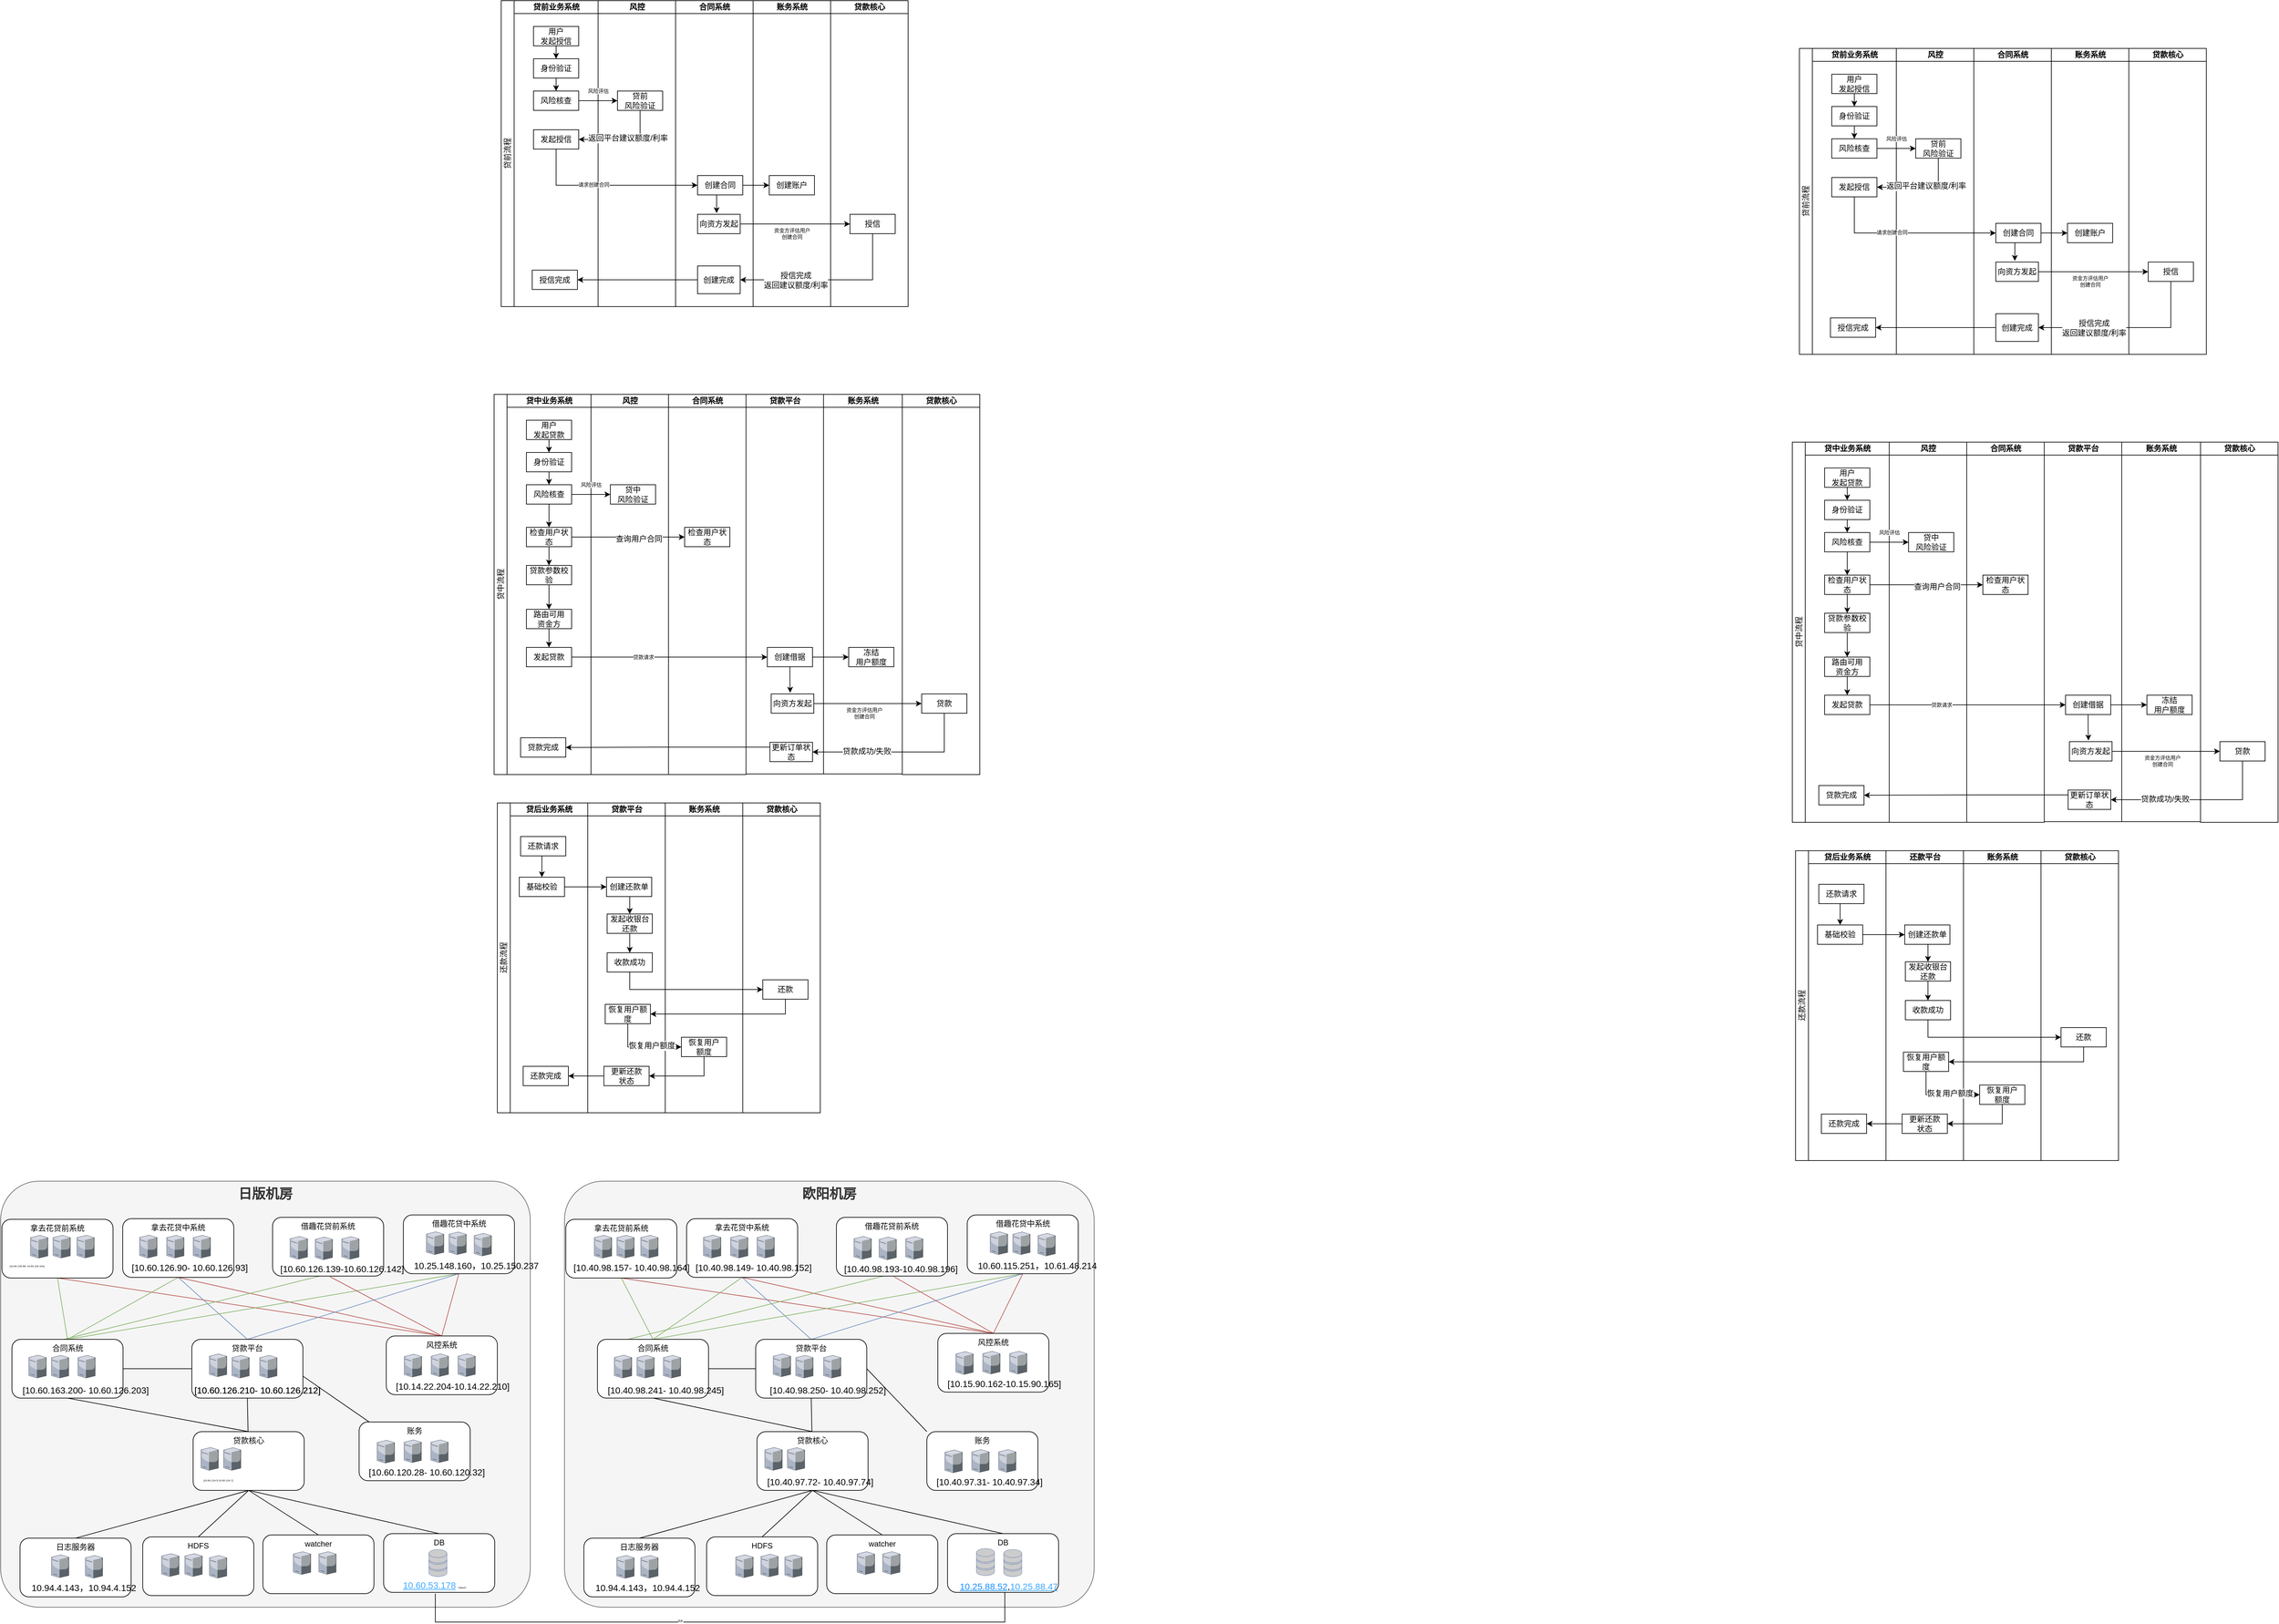 <mxfile version="12.9.4" type="github">
  <diagram id="pQbSXTKy-mhwdIOJWXm_" name="第 1 页">
    <mxGraphModel dx="2222" dy="713" grid="0" gridSize="10" guides="1" tooltips="1" connect="1" arrows="1" fold="1" page="0" pageScale="1" pageWidth="827" pageHeight="1169" background="none" math="0" shadow="0">
      <root>
        <mxCell id="0" />
        <mxCell id="1" parent="0" />
        <mxCell id="wN9l5T7bKttlChdMxks--5" value="贷前流程" style="swimlane;html=1;childLayout=stackLayout;resizeParent=1;resizeParentMax=0;startSize=20;horizontal=0;horizontalStack=1;fontStyle=0" parent="1" vertex="1">
          <mxGeometry x="110" y="10" width="630" height="474" as="geometry" />
        </mxCell>
        <mxCell id="wN9l5T7bKttlChdMxks--6" value="贷前业务系统" style="swimlane;html=1;startSize=20;" parent="wN9l5T7bKttlChdMxks--5" vertex="1">
          <mxGeometry x="20" width="130" height="474" as="geometry" />
        </mxCell>
        <mxCell id="wN9l5T7bKttlChdMxks--24" value="风险核查" style="rounded=0;whiteSpace=wrap;html=1;" parent="wN9l5T7bKttlChdMxks--6" vertex="1">
          <mxGeometry x="30" y="140" width="70" height="30" as="geometry" />
        </mxCell>
        <mxCell id="wN9l5T7bKttlChdMxks--27" style="edgeStyle=orthogonalEdgeStyle;rounded=0;orthogonalLoop=1;jettySize=auto;html=1;exitX=0.5;exitY=1;exitDx=0;exitDy=0;entryX=0.5;entryY=0;entryDx=0;entryDy=0;fontSize=8;" parent="wN9l5T7bKttlChdMxks--6" source="wN9l5T7bKttlChdMxks--14" target="wN9l5T7bKttlChdMxks--24" edge="1">
          <mxGeometry relative="1" as="geometry" />
        </mxCell>
        <mxCell id="wN9l5T7bKttlChdMxks--14" value="身份验证" style="rounded=0;whiteSpace=wrap;html=1;" parent="wN9l5T7bKttlChdMxks--6" vertex="1">
          <mxGeometry x="30" y="90" width="70" height="30" as="geometry" />
        </mxCell>
        <mxCell id="wN9l5T7bKttlChdMxks--21" style="edgeStyle=orthogonalEdgeStyle;rounded=0;orthogonalLoop=1;jettySize=auto;html=1;exitX=0.5;exitY=1;exitDx=0;exitDy=0;entryX=0.5;entryY=0;entryDx=0;entryDy=0;fontSize=8;" parent="wN9l5T7bKttlChdMxks--6" source="wN9l5T7bKttlChdMxks--11" target="wN9l5T7bKttlChdMxks--14" edge="1">
          <mxGeometry relative="1" as="geometry" />
        </mxCell>
        <mxCell id="wN9l5T7bKttlChdMxks--11" value="用户&lt;br&gt;发起授信" style="rounded=0;whiteSpace=wrap;html=1;" parent="wN9l5T7bKttlChdMxks--6" vertex="1">
          <mxGeometry x="30" y="40" width="70" height="30" as="geometry" />
        </mxCell>
        <mxCell id="H9sjeu-FvnLb2K0w9W8j-12" value="发起授信" style="rounded=0;whiteSpace=wrap;html=1;" vertex="1" parent="wN9l5T7bKttlChdMxks--6">
          <mxGeometry x="30" y="200" width="70" height="30" as="geometry" />
        </mxCell>
        <mxCell id="NFReUXaRawRJMiUW7v5Y-27" value="授信完成" style="rounded=0;whiteSpace=wrap;html=1;" parent="wN9l5T7bKttlChdMxks--6" vertex="1">
          <mxGeometry x="28" y="417.5" width="70" height="30" as="geometry" />
        </mxCell>
        <mxCell id="wN9l5T7bKttlChdMxks--7" value="风控" style="swimlane;html=1;startSize=20;" parent="wN9l5T7bKttlChdMxks--5" vertex="1">
          <mxGeometry x="150" width="120" height="474" as="geometry" />
        </mxCell>
        <mxCell id="wN9l5T7bKttlChdMxks--18" value="贷前&lt;br&gt;风险验证" style="rounded=0;whiteSpace=wrap;html=1;" parent="wN9l5T7bKttlChdMxks--7" vertex="1">
          <mxGeometry x="30" y="140" width="70" height="30" as="geometry" />
        </mxCell>
        <mxCell id="wN9l5T7bKttlChdMxks--8" value="合同系统" style="swimlane;html=1;startSize=20;" parent="wN9l5T7bKttlChdMxks--5" vertex="1">
          <mxGeometry x="270" width="120" height="474" as="geometry" />
        </mxCell>
        <mxCell id="wN9l5T7bKttlChdMxks--47" value="向资方发起" style="rounded=0;whiteSpace=wrap;html=1;" parent="wN9l5T7bKttlChdMxks--8" vertex="1">
          <mxGeometry x="34" y="331" width="66" height="30" as="geometry" />
        </mxCell>
        <mxCell id="wN9l5T7bKttlChdMxks--49" style="edgeStyle=orthogonalEdgeStyle;rounded=0;orthogonalLoop=1;jettySize=auto;html=1;exitX=0.5;exitY=1;exitDx=0;exitDy=0;entryX=0.447;entryY=-0.062;entryDx=0;entryDy=0;entryPerimeter=0;fontSize=8;" parent="wN9l5T7bKttlChdMxks--8" source="wN9l5T7bKttlChdMxks--42" target="wN9l5T7bKttlChdMxks--47" edge="1">
          <mxGeometry relative="1" as="geometry" />
        </mxCell>
        <mxCell id="wN9l5T7bKttlChdMxks--42" value="创建合同" style="rounded=0;whiteSpace=wrap;html=1;" parent="wN9l5T7bKttlChdMxks--8" vertex="1">
          <mxGeometry x="34" y="271" width="70" height="30" as="geometry" />
        </mxCell>
        <mxCell id="H9sjeu-FvnLb2K0w9W8j-1" value="创建完成" style="rounded=0;whiteSpace=wrap;html=1;" vertex="1" parent="wN9l5T7bKttlChdMxks--8">
          <mxGeometry x="34" y="411" width="66" height="43" as="geometry" />
        </mxCell>
        <mxCell id="NFReUXaRawRJMiUW7v5Y-28" style="edgeStyle=orthogonalEdgeStyle;rounded=0;orthogonalLoop=1;jettySize=auto;html=1;exitX=0;exitY=0.5;exitDx=0;exitDy=0;entryX=1;entryY=0.5;entryDx=0;entryDy=0;fontSize=8;" parent="wN9l5T7bKttlChdMxks--5" source="H9sjeu-FvnLb2K0w9W8j-1" target="NFReUXaRawRJMiUW7v5Y-27" edge="1">
          <mxGeometry relative="1" as="geometry">
            <mxPoint x="304" y="495.5" as="sourcePoint" />
          </mxGeometry>
        </mxCell>
        <mxCell id="wN9l5T7bKttlChdMxks--43" style="edgeStyle=orthogonalEdgeStyle;rounded=0;orthogonalLoop=1;jettySize=auto;html=1;exitX=0.5;exitY=1;exitDx=0;exitDy=0;entryX=0;entryY=0.5;entryDx=0;entryDy=0;fontSize=8;" parent="wN9l5T7bKttlChdMxks--5" source="H9sjeu-FvnLb2K0w9W8j-12" target="wN9l5T7bKttlChdMxks--42" edge="1">
          <mxGeometry relative="1" as="geometry">
            <mxPoint x="120" y="286" as="sourcePoint" />
          </mxGeometry>
        </mxCell>
        <mxCell id="wN9l5T7bKttlChdMxks--51" value="请求创建合同" style="text;html=1;align=center;verticalAlign=middle;resizable=0;points=[];labelBackgroundColor=#ffffff;fontSize=8;" parent="wN9l5T7bKttlChdMxks--43" vertex="1" connectable="0">
          <mxGeometry x="-0.175" y="1" relative="1" as="geometry">
            <mxPoint as="offset" />
          </mxGeometry>
        </mxCell>
        <mxCell id="wN9l5T7bKttlChdMxks--46" style="edgeStyle=orthogonalEdgeStyle;rounded=0;orthogonalLoop=1;jettySize=auto;html=1;exitX=1;exitY=0.5;exitDx=0;exitDy=0;entryX=0;entryY=0.5;entryDx=0;entryDy=0;fontSize=8;" parent="wN9l5T7bKttlChdMxks--5" source="wN9l5T7bKttlChdMxks--42" target="wN9l5T7bKttlChdMxks--45" edge="1">
          <mxGeometry relative="1" as="geometry" />
        </mxCell>
        <mxCell id="wN9l5T7bKttlChdMxks--50" style="edgeStyle=orthogonalEdgeStyle;rounded=0;orthogonalLoop=1;jettySize=auto;html=1;exitX=1;exitY=0.5;exitDx=0;exitDy=0;entryX=0;entryY=0.5;entryDx=0;entryDy=0;fontSize=8;" parent="wN9l5T7bKttlChdMxks--5" source="wN9l5T7bKttlChdMxks--47" target="wN9l5T7bKttlChdMxks--48" edge="1">
          <mxGeometry relative="1" as="geometry" />
        </mxCell>
        <mxCell id="NFReUXaRawRJMiUW7v5Y-29" value="资金方评估用户&lt;br&gt;创建合同" style="text;html=1;align=center;verticalAlign=middle;resizable=0;points=[];labelBackgroundColor=#ffffff;fontSize=8;" parent="wN9l5T7bKttlChdMxks--50" vertex="1" connectable="0">
          <mxGeometry x="-0.136" y="-2" relative="1" as="geometry">
            <mxPoint x="6.21" y="13" as="offset" />
          </mxGeometry>
        </mxCell>
        <mxCell id="H9sjeu-FvnLb2K0w9W8j-10" style="edgeStyle=orthogonalEdgeStyle;rounded=0;orthogonalLoop=1;jettySize=auto;html=1;exitX=0.5;exitY=1;exitDx=0;exitDy=0;entryX=1;entryY=0.5;entryDx=0;entryDy=0;" edge="1" parent="wN9l5T7bKttlChdMxks--5" source="wN9l5T7bKttlChdMxks--48" target="H9sjeu-FvnLb2K0w9W8j-1">
          <mxGeometry relative="1" as="geometry" />
        </mxCell>
        <mxCell id="H9sjeu-FvnLb2K0w9W8j-11" value="授信完成&lt;br&gt;返回建议额度/利率" style="text;html=1;align=center;verticalAlign=middle;resizable=0;points=[];labelBackgroundColor=#ffffff;" vertex="1" connectable="0" parent="H9sjeu-FvnLb2K0w9W8j-10">
          <mxGeometry x="0.378" y="1" relative="1" as="geometry">
            <mxPoint y="-1" as="offset" />
          </mxGeometry>
        </mxCell>
        <mxCell id="wN9l5T7bKttlChdMxks--9" value="账务系统" style="swimlane;html=1;startSize=20;" parent="wN9l5T7bKttlChdMxks--5" vertex="1">
          <mxGeometry x="390" width="120" height="474" as="geometry" />
        </mxCell>
        <mxCell id="wN9l5T7bKttlChdMxks--45" value="创建账户" style="rounded=0;whiteSpace=wrap;html=1;" parent="wN9l5T7bKttlChdMxks--9" vertex="1">
          <mxGeometry x="25" y="271" width="70" height="30" as="geometry" />
        </mxCell>
        <mxCell id="wN9l5T7bKttlChdMxks--44" value="贷款核心" style="swimlane;html=1;startSize=20;" parent="wN9l5T7bKttlChdMxks--5" vertex="1">
          <mxGeometry x="510" width="120" height="474" as="geometry" />
        </mxCell>
        <mxCell id="wN9l5T7bKttlChdMxks--48" value="授信" style="rounded=0;whiteSpace=wrap;html=1;" parent="wN9l5T7bKttlChdMxks--44" vertex="1">
          <mxGeometry x="30" y="331" width="70" height="30" as="geometry" />
        </mxCell>
        <mxCell id="wN9l5T7bKttlChdMxks--19" style="edgeStyle=orthogonalEdgeStyle;rounded=0;orthogonalLoop=1;jettySize=auto;html=1;exitX=1;exitY=0.5;exitDx=0;exitDy=0;entryX=0;entryY=0.5;entryDx=0;entryDy=0;" parent="wN9l5T7bKttlChdMxks--5" source="wN9l5T7bKttlChdMxks--24" target="wN9l5T7bKttlChdMxks--18" edge="1">
          <mxGeometry relative="1" as="geometry" />
        </mxCell>
        <mxCell id="wN9l5T7bKttlChdMxks--20" value="风险评估" style="text;html=1;align=center;verticalAlign=middle;resizable=0;points=[];labelBackgroundColor=#ffffff;fontSize=8;" parent="wN9l5T7bKttlChdMxks--19" vertex="1" connectable="0">
          <mxGeometry x="-0.263" relative="1" as="geometry">
            <mxPoint x="7.71" y="-15" as="offset" />
          </mxGeometry>
        </mxCell>
        <mxCell id="H9sjeu-FvnLb2K0w9W8j-15" style="edgeStyle=orthogonalEdgeStyle;rounded=0;orthogonalLoop=1;jettySize=auto;html=1;exitX=0.5;exitY=1;exitDx=0;exitDy=0;entryX=1;entryY=0.5;entryDx=0;entryDy=0;" edge="1" parent="wN9l5T7bKttlChdMxks--5" source="wN9l5T7bKttlChdMxks--18" target="H9sjeu-FvnLb2K0w9W8j-12">
          <mxGeometry relative="1" as="geometry" />
        </mxCell>
        <mxCell id="H9sjeu-FvnLb2K0w9W8j-17" value="返回平台建议额度/利率" style="text;html=1;align=center;verticalAlign=middle;resizable=0;points=[];labelBackgroundColor=#ffffff;" vertex="1" connectable="0" parent="H9sjeu-FvnLb2K0w9W8j-15">
          <mxGeometry x="-0.386" y="-19" relative="1" as="geometry">
            <mxPoint as="offset" />
          </mxGeometry>
        </mxCell>
        <mxCell id="NFReUXaRawRJMiUW7v5Y-30" value="贷中流程" style="swimlane;html=1;childLayout=stackLayout;resizeParent=1;resizeParentMax=0;startSize=20;horizontal=0;horizontalStack=1;fontStyle=0" parent="1" vertex="1">
          <mxGeometry x="99" y="620" width="390" height="589" as="geometry" />
        </mxCell>
        <mxCell id="NFReUXaRawRJMiUW7v5Y-31" value="贷中业务系统" style="swimlane;html=1;startSize=20;" parent="NFReUXaRawRJMiUW7v5Y-30" vertex="1">
          <mxGeometry x="20" width="130" height="589" as="geometry" />
        </mxCell>
        <mxCell id="H9sjeu-FvnLb2K0w9W8j-27" style="edgeStyle=orthogonalEdgeStyle;rounded=0;orthogonalLoop=1;jettySize=auto;html=1;exitX=0.5;exitY=1;exitDx=0;exitDy=0;" edge="1" parent="NFReUXaRawRJMiUW7v5Y-31" source="H9sjeu-FvnLb2K0w9W8j-23" target="H9sjeu-FvnLb2K0w9W8j-22">
          <mxGeometry relative="1" as="geometry" />
        </mxCell>
        <mxCell id="NFReUXaRawRJMiUW7v5Y-32" value="贷款完成" style="rounded=0;whiteSpace=wrap;html=1;" parent="NFReUXaRawRJMiUW7v5Y-31" vertex="1">
          <mxGeometry x="21" y="532" width="70" height="30" as="geometry" />
        </mxCell>
        <mxCell id="H9sjeu-FvnLb2K0w9W8j-23" value="贷款参数校验" style="rounded=0;whiteSpace=wrap;html=1;" vertex="1" parent="NFReUXaRawRJMiUW7v5Y-31">
          <mxGeometry x="30" y="265" width="70" height="30" as="geometry" />
        </mxCell>
        <mxCell id="H9sjeu-FvnLb2K0w9W8j-25" style="edgeStyle=orthogonalEdgeStyle;rounded=0;orthogonalLoop=1;jettySize=auto;html=1;exitX=0.5;exitY=1;exitDx=0;exitDy=0;entryX=0.5;entryY=0;entryDx=0;entryDy=0;" edge="1" parent="NFReUXaRawRJMiUW7v5Y-31" source="NFReUXaRawRJMiUW7v5Y-33" target="H9sjeu-FvnLb2K0w9W8j-20">
          <mxGeometry relative="1" as="geometry" />
        </mxCell>
        <mxCell id="NFReUXaRawRJMiUW7v5Y-33" value="风险核查" style="rounded=0;whiteSpace=wrap;html=1;" parent="NFReUXaRawRJMiUW7v5Y-31" vertex="1">
          <mxGeometry x="30" y="140" width="70" height="30" as="geometry" />
        </mxCell>
        <mxCell id="NFReUXaRawRJMiUW7v5Y-34" style="edgeStyle=orthogonalEdgeStyle;rounded=0;orthogonalLoop=1;jettySize=auto;html=1;exitX=0.5;exitY=1;exitDx=0;exitDy=0;entryX=0.5;entryY=0;entryDx=0;entryDy=0;fontSize=8;" parent="NFReUXaRawRJMiUW7v5Y-31" source="NFReUXaRawRJMiUW7v5Y-35" target="NFReUXaRawRJMiUW7v5Y-33" edge="1">
          <mxGeometry relative="1" as="geometry" />
        </mxCell>
        <mxCell id="NFReUXaRawRJMiUW7v5Y-35" value="身份验证" style="rounded=0;whiteSpace=wrap;html=1;" parent="NFReUXaRawRJMiUW7v5Y-31" vertex="1">
          <mxGeometry x="30" y="90" width="70" height="30" as="geometry" />
        </mxCell>
        <mxCell id="NFReUXaRawRJMiUW7v5Y-36" style="edgeStyle=orthogonalEdgeStyle;rounded=0;orthogonalLoop=1;jettySize=auto;html=1;exitX=0.5;exitY=1;exitDx=0;exitDy=0;entryX=0.5;entryY=0;entryDx=0;entryDy=0;fontSize=8;" parent="NFReUXaRawRJMiUW7v5Y-31" source="NFReUXaRawRJMiUW7v5Y-37" target="NFReUXaRawRJMiUW7v5Y-35" edge="1">
          <mxGeometry relative="1" as="geometry" />
        </mxCell>
        <mxCell id="NFReUXaRawRJMiUW7v5Y-37" value="用户&lt;br&gt;发起贷款" style="rounded=0;whiteSpace=wrap;html=1;" parent="NFReUXaRawRJMiUW7v5Y-31" vertex="1">
          <mxGeometry x="30" y="40" width="70" height="30" as="geometry" />
        </mxCell>
        <mxCell id="H9sjeu-FvnLb2K0w9W8j-26" style="edgeStyle=orthogonalEdgeStyle;rounded=0;orthogonalLoop=1;jettySize=auto;html=1;exitX=0.5;exitY=1;exitDx=0;exitDy=0;entryX=0.5;entryY=0;entryDx=0;entryDy=0;" edge="1" parent="NFReUXaRawRJMiUW7v5Y-31" source="H9sjeu-FvnLb2K0w9W8j-20" target="H9sjeu-FvnLb2K0w9W8j-23">
          <mxGeometry relative="1" as="geometry" />
        </mxCell>
        <mxCell id="H9sjeu-FvnLb2K0w9W8j-20" value="检查用户状态" style="rounded=0;whiteSpace=wrap;html=1;" vertex="1" parent="NFReUXaRawRJMiUW7v5Y-31">
          <mxGeometry x="30" y="206" width="70" height="30" as="geometry" />
        </mxCell>
        <mxCell id="H9sjeu-FvnLb2K0w9W8j-28" style="edgeStyle=orthogonalEdgeStyle;rounded=0;orthogonalLoop=1;jettySize=auto;html=1;exitX=0.5;exitY=1;exitDx=0;exitDy=0;" edge="1" parent="NFReUXaRawRJMiUW7v5Y-31" source="H9sjeu-FvnLb2K0w9W8j-22" target="NFReUXaRawRJMiUW7v5Y-38">
          <mxGeometry relative="1" as="geometry" />
        </mxCell>
        <mxCell id="H9sjeu-FvnLb2K0w9W8j-22" value="路由可用&lt;br&gt;资金方" style="rounded=0;whiteSpace=wrap;html=1;" vertex="1" parent="NFReUXaRawRJMiUW7v5Y-31">
          <mxGeometry x="30" y="333" width="70" height="30" as="geometry" />
        </mxCell>
        <mxCell id="NFReUXaRawRJMiUW7v5Y-38" value="发起贷款" style="rounded=0;whiteSpace=wrap;html=1;" parent="NFReUXaRawRJMiUW7v5Y-31" vertex="1">
          <mxGeometry x="30" y="392" width="70" height="30" as="geometry" />
        </mxCell>
        <mxCell id="NFReUXaRawRJMiUW7v5Y-39" value="风控" style="swimlane;html=1;startSize=20;" parent="NFReUXaRawRJMiUW7v5Y-30" vertex="1">
          <mxGeometry x="150" width="120" height="589" as="geometry" />
        </mxCell>
        <mxCell id="NFReUXaRawRJMiUW7v5Y-40" value="贷中&lt;br&gt;风险验证" style="rounded=0;whiteSpace=wrap;html=1;" parent="NFReUXaRawRJMiUW7v5Y-39" vertex="1">
          <mxGeometry x="30" y="140" width="70" height="30" as="geometry" />
        </mxCell>
        <mxCell id="NFReUXaRawRJMiUW7v5Y-41" value="合同系统" style="swimlane;html=1;startSize=20;" parent="NFReUXaRawRJMiUW7v5Y-30" vertex="1">
          <mxGeometry x="270" width="120" height="589" as="geometry" />
        </mxCell>
        <mxCell id="H9sjeu-FvnLb2K0w9W8j-36" value="检查用户状态" style="rounded=0;whiteSpace=wrap;html=1;" vertex="1" parent="NFReUXaRawRJMiUW7v5Y-41">
          <mxGeometry x="25" y="206" width="70" height="30" as="geometry" />
        </mxCell>
        <mxCell id="NFReUXaRawRJMiUW7v5Y-50" style="edgeStyle=orthogonalEdgeStyle;rounded=0;orthogonalLoop=1;jettySize=auto;html=1;exitX=1;exitY=0.5;exitDx=0;exitDy=0;entryX=0;entryY=0.5;entryDx=0;entryDy=0;" parent="NFReUXaRawRJMiUW7v5Y-30" source="NFReUXaRawRJMiUW7v5Y-33" target="NFReUXaRawRJMiUW7v5Y-40" edge="1">
          <mxGeometry relative="1" as="geometry" />
        </mxCell>
        <mxCell id="NFReUXaRawRJMiUW7v5Y-51" value="风险评估" style="text;html=1;align=center;verticalAlign=middle;resizable=0;points=[];labelBackgroundColor=#ffffff;fontSize=8;" parent="NFReUXaRawRJMiUW7v5Y-50" vertex="1" connectable="0">
          <mxGeometry x="-0.263" relative="1" as="geometry">
            <mxPoint x="7.71" y="-15" as="offset" />
          </mxGeometry>
        </mxCell>
        <mxCell id="H9sjeu-FvnLb2K0w9W8j-37" style="edgeStyle=orthogonalEdgeStyle;rounded=0;orthogonalLoop=1;jettySize=auto;html=1;exitX=1;exitY=0.5;exitDx=0;exitDy=0;" edge="1" parent="NFReUXaRawRJMiUW7v5Y-30" source="H9sjeu-FvnLb2K0w9W8j-20" target="H9sjeu-FvnLb2K0w9W8j-36">
          <mxGeometry relative="1" as="geometry" />
        </mxCell>
        <mxCell id="H9sjeu-FvnLb2K0w9W8j-38" value="查询用户合同" style="text;html=1;align=center;verticalAlign=middle;resizable=0;points=[];labelBackgroundColor=#ffffff;" vertex="1" connectable="0" parent="H9sjeu-FvnLb2K0w9W8j-37">
          <mxGeometry x="0.189" y="-3" relative="1" as="geometry">
            <mxPoint as="offset" />
          </mxGeometry>
        </mxCell>
        <mxCell id="H9sjeu-FvnLb2K0w9W8j-34" value="贷款平台" style="swimlane;html=1;startSize=20;" vertex="1" parent="1">
          <mxGeometry x="489" y="620" width="120" height="588" as="geometry" />
        </mxCell>
        <mxCell id="NFReUXaRawRJMiUW7v5Y-42" value="更新订单状态" style="rounded=0;whiteSpace=wrap;html=1;" parent="H9sjeu-FvnLb2K0w9W8j-34" vertex="1">
          <mxGeometry x="37" y="539" width="66" height="30" as="geometry" />
        </mxCell>
        <mxCell id="NFReUXaRawRJMiUW7v5Y-43" value="向资方发起" style="rounded=0;whiteSpace=wrap;html=1;" parent="H9sjeu-FvnLb2K0w9W8j-34" vertex="1">
          <mxGeometry x="39" y="464" width="66" height="30" as="geometry" />
        </mxCell>
        <mxCell id="NFReUXaRawRJMiUW7v5Y-44" style="edgeStyle=orthogonalEdgeStyle;rounded=0;orthogonalLoop=1;jettySize=auto;html=1;exitX=0.5;exitY=1;exitDx=0;exitDy=0;entryX=0.447;entryY=-0.062;entryDx=0;entryDy=0;entryPerimeter=0;fontSize=8;" parent="H9sjeu-FvnLb2K0w9W8j-34" source="NFReUXaRawRJMiUW7v5Y-45" target="NFReUXaRawRJMiUW7v5Y-43" edge="1">
          <mxGeometry relative="1" as="geometry" />
        </mxCell>
        <mxCell id="NFReUXaRawRJMiUW7v5Y-45" value="创建借据" style="rounded=0;whiteSpace=wrap;html=1;" parent="H9sjeu-FvnLb2K0w9W8j-34" vertex="1">
          <mxGeometry x="33" y="392" width="70" height="30" as="geometry" />
        </mxCell>
        <mxCell id="NFReUXaRawRJMiUW7v5Y-48" value="贷款核心" style="swimlane;html=1;startSize=20;" parent="1" vertex="1">
          <mxGeometry x="731" y="620" width="120" height="589" as="geometry" />
        </mxCell>
        <mxCell id="NFReUXaRawRJMiUW7v5Y-49" value="贷款" style="rounded=0;whiteSpace=wrap;html=1;" parent="NFReUXaRawRJMiUW7v5Y-48" vertex="1">
          <mxGeometry x="30" y="464" width="70" height="30" as="geometry" />
        </mxCell>
        <mxCell id="NFReUXaRawRJMiUW7v5Y-55" style="edgeStyle=orthogonalEdgeStyle;rounded=0;orthogonalLoop=1;jettySize=auto;html=1;exitX=1;exitY=0.5;exitDx=0;exitDy=0;entryX=0;entryY=0.5;entryDx=0;entryDy=0;fontSize=8;" parent="1" source="NFReUXaRawRJMiUW7v5Y-43" target="NFReUXaRawRJMiUW7v5Y-49" edge="1">
          <mxGeometry relative="1" as="geometry" />
        </mxCell>
        <mxCell id="NFReUXaRawRJMiUW7v5Y-56" value="资金方评估用户&lt;br&gt;创建合同" style="text;html=1;align=center;verticalAlign=middle;resizable=0;points=[];labelBackgroundColor=#ffffff;fontSize=8;" parent="NFReUXaRawRJMiUW7v5Y-55" vertex="1" connectable="0">
          <mxGeometry x="-0.136" y="-2" relative="1" as="geometry">
            <mxPoint x="6.21" y="13" as="offset" />
          </mxGeometry>
        </mxCell>
        <mxCell id="H9sjeu-FvnLb2K0w9W8j-29" value="账务系统" style="swimlane;html=1;startSize=20;" vertex="1" parent="1">
          <mxGeometry x="609" y="620" width="122" height="588" as="geometry" />
        </mxCell>
        <mxCell id="H9sjeu-FvnLb2K0w9W8j-32" style="edgeStyle=orthogonalEdgeStyle;rounded=0;orthogonalLoop=1;jettySize=auto;html=1;exitX=0.5;exitY=1;exitDx=0;exitDy=0;entryX=0.447;entryY=-0.062;entryDx=0;entryDy=0;entryPerimeter=0;fontSize=8;" edge="1" parent="H9sjeu-FvnLb2K0w9W8j-29" target="H9sjeu-FvnLb2K0w9W8j-31">
          <mxGeometry relative="1" as="geometry">
            <mxPoint x="69" y="434" as="sourcePoint" />
          </mxGeometry>
        </mxCell>
        <mxCell id="NFReUXaRawRJMiUW7v5Y-47" value="冻结&lt;br&gt;用户额度" style="rounded=0;whiteSpace=wrap;html=1;" parent="H9sjeu-FvnLb2K0w9W8j-29" vertex="1">
          <mxGeometry x="39" y="392" width="70" height="30" as="geometry" />
        </mxCell>
        <mxCell id="NFReUXaRawRJMiUW7v5Y-54" style="edgeStyle=orthogonalEdgeStyle;rounded=0;orthogonalLoop=1;jettySize=auto;html=1;exitX=1;exitY=0.5;exitDx=0;exitDy=0;entryX=0;entryY=0.5;entryDx=0;entryDy=0;fontSize=8;" parent="1" source="NFReUXaRawRJMiUW7v5Y-45" target="NFReUXaRawRJMiUW7v5Y-47" edge="1">
          <mxGeometry relative="1" as="geometry" />
        </mxCell>
        <mxCell id="NFReUXaRawRJMiUW7v5Y-57" style="edgeStyle=orthogonalEdgeStyle;rounded=0;orthogonalLoop=1;jettySize=auto;html=1;exitX=0;exitY=0.25;exitDx=0;exitDy=0;entryX=1;entryY=0.5;entryDx=0;entryDy=0;fontSize=8;" parent="1" source="NFReUXaRawRJMiUW7v5Y-42" target="NFReUXaRawRJMiUW7v5Y-32" edge="1">
          <mxGeometry relative="1" as="geometry" />
        </mxCell>
        <mxCell id="NFReUXaRawRJMiUW7v5Y-52" style="edgeStyle=orthogonalEdgeStyle;rounded=0;orthogonalLoop=1;jettySize=auto;html=1;exitX=1;exitY=0.5;exitDx=0;exitDy=0;entryX=0;entryY=0.5;entryDx=0;entryDy=0;fontSize=8;" parent="1" source="NFReUXaRawRJMiUW7v5Y-38" target="NFReUXaRawRJMiUW7v5Y-45" edge="1">
          <mxGeometry relative="1" as="geometry" />
        </mxCell>
        <mxCell id="NFReUXaRawRJMiUW7v5Y-53" value="贷款请求" style="text;html=1;align=center;verticalAlign=middle;resizable=0;points=[];labelBackgroundColor=#ffffff;fontSize=8;" parent="NFReUXaRawRJMiUW7v5Y-52" vertex="1" connectable="0">
          <mxGeometry x="-0.175" y="1" relative="1" as="geometry">
            <mxPoint x="-14" y="1" as="offset" />
          </mxGeometry>
        </mxCell>
        <mxCell id="H9sjeu-FvnLb2K0w9W8j-42" style="edgeStyle=orthogonalEdgeStyle;rounded=0;orthogonalLoop=1;jettySize=auto;html=1;exitX=0.5;exitY=1;exitDx=0;exitDy=0;entryX=1;entryY=0.5;entryDx=0;entryDy=0;" edge="1" parent="1" source="NFReUXaRawRJMiUW7v5Y-49" target="NFReUXaRawRJMiUW7v5Y-42">
          <mxGeometry relative="1" as="geometry" />
        </mxCell>
        <mxCell id="H9sjeu-FvnLb2K0w9W8j-43" value="贷款成功/失败" style="text;html=1;align=center;verticalAlign=middle;resizable=0;points=[];labelBackgroundColor=#ffffff;" vertex="1" connectable="0" parent="H9sjeu-FvnLb2K0w9W8j-42">
          <mxGeometry x="0.365" y="-1" relative="1" as="geometry">
            <mxPoint as="offset" />
          </mxGeometry>
        </mxCell>
        <mxCell id="H9sjeu-FvnLb2K0w9W8j-46" value="还款流程" style="swimlane;html=1;childLayout=stackLayout;resizeParent=1;resizeParentMax=0;startSize=20;horizontal=0;horizontalStack=1;fontStyle=0" vertex="1" parent="1">
          <mxGeometry x="104" y="1253" width="500" height="480" as="geometry" />
        </mxCell>
        <mxCell id="H9sjeu-FvnLb2K0w9W8j-47" value="贷后业务系统" style="swimlane;html=1;startSize=20;" vertex="1" parent="H9sjeu-FvnLb2K0w9W8j-46">
          <mxGeometry x="20" width="120" height="480" as="geometry" />
        </mxCell>
        <mxCell id="H9sjeu-FvnLb2K0w9W8j-73" style="edgeStyle=orthogonalEdgeStyle;rounded=0;orthogonalLoop=1;jettySize=auto;html=1;exitX=0.5;exitY=1;exitDx=0;exitDy=0;entryX=0.5;entryY=0;entryDx=0;entryDy=0;" edge="1" parent="H9sjeu-FvnLb2K0w9W8j-47" source="H9sjeu-FvnLb2K0w9W8j-57" target="H9sjeu-FvnLb2K0w9W8j-60">
          <mxGeometry relative="1" as="geometry" />
        </mxCell>
        <mxCell id="H9sjeu-FvnLb2K0w9W8j-103" value="还款完成" style="rounded=0;whiteSpace=wrap;html=1;" vertex="1" parent="H9sjeu-FvnLb2K0w9W8j-47">
          <mxGeometry x="20" y="408" width="70" height="30" as="geometry" />
        </mxCell>
        <mxCell id="H9sjeu-FvnLb2K0w9W8j-57" value="还款请求" style="rounded=0;whiteSpace=wrap;html=1;" vertex="1" parent="H9sjeu-FvnLb2K0w9W8j-47">
          <mxGeometry x="16" y="52" width="70" height="30" as="geometry" />
        </mxCell>
        <mxCell id="H9sjeu-FvnLb2K0w9W8j-60" value="基础校验" style="rounded=0;whiteSpace=wrap;html=1;" vertex="1" parent="H9sjeu-FvnLb2K0w9W8j-47">
          <mxGeometry x="14" y="115" width="70" height="30" as="geometry" />
        </mxCell>
        <mxCell id="H9sjeu-FvnLb2K0w9W8j-49" value="贷款平台" style="swimlane;html=1;startSize=20;" vertex="1" parent="H9sjeu-FvnLb2K0w9W8j-46">
          <mxGeometry x="140" width="120" height="480" as="geometry" />
        </mxCell>
        <mxCell id="H9sjeu-FvnLb2K0w9W8j-93" style="edgeStyle=orthogonalEdgeStyle;rounded=0;orthogonalLoop=1;jettySize=auto;html=1;exitX=0.5;exitY=1;exitDx=0;exitDy=0;entryX=0.5;entryY=0;entryDx=0;entryDy=0;" edge="1" parent="H9sjeu-FvnLb2K0w9W8j-49" source="H9sjeu-FvnLb2K0w9W8j-92" target="H9sjeu-FvnLb2K0w9W8j-64">
          <mxGeometry relative="1" as="geometry" />
        </mxCell>
        <mxCell id="H9sjeu-FvnLb2K0w9W8j-99" value="更新还款&lt;br&gt;状态" style="rounded=0;whiteSpace=wrap;html=1;" vertex="1" parent="H9sjeu-FvnLb2K0w9W8j-49">
          <mxGeometry x="25" y="408" width="70" height="30" as="geometry" />
        </mxCell>
        <mxCell id="H9sjeu-FvnLb2K0w9W8j-92" value="创建还款单" style="rounded=0;whiteSpace=wrap;html=1;" vertex="1" parent="H9sjeu-FvnLb2K0w9W8j-49">
          <mxGeometry x="29" y="115" width="70" height="30" as="geometry" />
        </mxCell>
        <mxCell id="H9sjeu-FvnLb2K0w9W8j-143" style="edgeStyle=orthogonalEdgeStyle;rounded=0;orthogonalLoop=1;jettySize=auto;html=1;exitX=0.5;exitY=1;exitDx=0;exitDy=0;startArrow=none;startFill=0;endArrow=classic;endFill=1;" edge="1" parent="H9sjeu-FvnLb2K0w9W8j-49" source="H9sjeu-FvnLb2K0w9W8j-64" target="H9sjeu-FvnLb2K0w9W8j-72">
          <mxGeometry relative="1" as="geometry" />
        </mxCell>
        <mxCell id="H9sjeu-FvnLb2K0w9W8j-64" value="发起收银台还款" style="rounded=0;whiteSpace=wrap;html=1;" vertex="1" parent="H9sjeu-FvnLb2K0w9W8j-49">
          <mxGeometry x="30" y="172" width="70" height="30" as="geometry" />
        </mxCell>
        <mxCell id="H9sjeu-FvnLb2K0w9W8j-96" value="恢复用户额度" style="rounded=0;whiteSpace=wrap;html=1;" vertex="1" parent="H9sjeu-FvnLb2K0w9W8j-49">
          <mxGeometry x="27" y="312" width="70" height="30" as="geometry" />
        </mxCell>
        <mxCell id="H9sjeu-FvnLb2K0w9W8j-72" value="收款成功" style="rounded=0;whiteSpace=wrap;html=1;" vertex="1" parent="H9sjeu-FvnLb2K0w9W8j-49">
          <mxGeometry x="30" y="232" width="70" height="30" as="geometry" />
        </mxCell>
        <mxCell id="H9sjeu-FvnLb2K0w9W8j-56" value="账务系统" style="swimlane;html=1;startSize=20;" vertex="1" parent="H9sjeu-FvnLb2K0w9W8j-46">
          <mxGeometry x="260" width="120" height="480" as="geometry" />
        </mxCell>
        <mxCell id="H9sjeu-FvnLb2K0w9W8j-100" value="恢复用户&lt;br&gt;额度" style="rounded=0;whiteSpace=wrap;html=1;" vertex="1" parent="H9sjeu-FvnLb2K0w9W8j-56">
          <mxGeometry x="25" y="363" width="70" height="30" as="geometry" />
        </mxCell>
        <mxCell id="H9sjeu-FvnLb2K0w9W8j-91" value="贷款核心" style="swimlane;html=1;startSize=20;" vertex="1" parent="H9sjeu-FvnLb2K0w9W8j-46">
          <mxGeometry x="380" width="120" height="480" as="geometry" />
        </mxCell>
        <mxCell id="H9sjeu-FvnLb2K0w9W8j-88" value="还款" style="rounded=0;whiteSpace=wrap;html=1;" vertex="1" parent="H9sjeu-FvnLb2K0w9W8j-91">
          <mxGeometry x="31" y="274" width="70" height="30" as="geometry" />
        </mxCell>
        <mxCell id="H9sjeu-FvnLb2K0w9W8j-74" style="edgeStyle=orthogonalEdgeStyle;rounded=0;orthogonalLoop=1;jettySize=auto;html=1;exitX=1;exitY=0.5;exitDx=0;exitDy=0;" edge="1" parent="H9sjeu-FvnLb2K0w9W8j-46" source="H9sjeu-FvnLb2K0w9W8j-60" target="H9sjeu-FvnLb2K0w9W8j-92">
          <mxGeometry relative="1" as="geometry" />
        </mxCell>
        <mxCell id="H9sjeu-FvnLb2K0w9W8j-94" style="edgeStyle=orthogonalEdgeStyle;rounded=0;orthogonalLoop=1;jettySize=auto;html=1;exitX=0.5;exitY=1;exitDx=0;exitDy=0;entryX=0;entryY=0.5;entryDx=0;entryDy=0;" edge="1" parent="H9sjeu-FvnLb2K0w9W8j-46" source="H9sjeu-FvnLb2K0w9W8j-72" target="H9sjeu-FvnLb2K0w9W8j-88">
          <mxGeometry relative="1" as="geometry" />
        </mxCell>
        <mxCell id="H9sjeu-FvnLb2K0w9W8j-95" style="edgeStyle=orthogonalEdgeStyle;rounded=0;orthogonalLoop=1;jettySize=auto;html=1;exitX=0.5;exitY=1;exitDx=0;exitDy=0;entryX=1;entryY=0.5;entryDx=0;entryDy=0;" edge="1" parent="H9sjeu-FvnLb2K0w9W8j-46" source="H9sjeu-FvnLb2K0w9W8j-88" target="H9sjeu-FvnLb2K0w9W8j-96">
          <mxGeometry relative="1" as="geometry">
            <mxPoint x="261.833" y="347" as="targetPoint" />
          </mxGeometry>
        </mxCell>
        <mxCell id="H9sjeu-FvnLb2K0w9W8j-101" style="edgeStyle=orthogonalEdgeStyle;rounded=0;orthogonalLoop=1;jettySize=auto;html=1;exitX=0.5;exitY=1;exitDx=0;exitDy=0;entryX=0;entryY=0.5;entryDx=0;entryDy=0;" edge="1" parent="H9sjeu-FvnLb2K0w9W8j-46" source="H9sjeu-FvnLb2K0w9W8j-96" target="H9sjeu-FvnLb2K0w9W8j-100">
          <mxGeometry relative="1" as="geometry" />
        </mxCell>
        <mxCell id="H9sjeu-FvnLb2K0w9W8j-106" value="恢复用户额度" style="text;html=1;align=center;verticalAlign=middle;resizable=0;points=[];labelBackgroundColor=#ffffff;" vertex="1" connectable="0" parent="H9sjeu-FvnLb2K0w9W8j-101">
          <mxGeometry x="0.222" y="2" relative="1" as="geometry">
            <mxPoint as="offset" />
          </mxGeometry>
        </mxCell>
        <mxCell id="H9sjeu-FvnLb2K0w9W8j-102" style="edgeStyle=orthogonalEdgeStyle;rounded=0;orthogonalLoop=1;jettySize=auto;html=1;exitX=0.5;exitY=1;exitDx=0;exitDy=0;entryX=1;entryY=0.5;entryDx=0;entryDy=0;" edge="1" parent="H9sjeu-FvnLb2K0w9W8j-46" source="H9sjeu-FvnLb2K0w9W8j-100" target="H9sjeu-FvnLb2K0w9W8j-99">
          <mxGeometry relative="1" as="geometry" />
        </mxCell>
        <mxCell id="H9sjeu-FvnLb2K0w9W8j-104" style="edgeStyle=orthogonalEdgeStyle;rounded=0;orthogonalLoop=1;jettySize=auto;html=1;exitX=0;exitY=0.5;exitDx=0;exitDy=0;entryX=1;entryY=0.5;entryDx=0;entryDy=0;" edge="1" parent="H9sjeu-FvnLb2K0w9W8j-46" source="H9sjeu-FvnLb2K0w9W8j-99" target="H9sjeu-FvnLb2K0w9W8j-103">
          <mxGeometry relative="1" as="geometry" />
        </mxCell>
        <mxCell id="H9sjeu-FvnLb2K0w9W8j-200" value="贷款平台" style="swimlane;html=1;startSize=20;" vertex="1" parent="1">
          <mxGeometry x="2499" y="694" width="120" height="588" as="geometry" />
        </mxCell>
        <mxCell id="H9sjeu-FvnLb2K0w9W8j-201" value="更新订单状态" style="rounded=0;whiteSpace=wrap;html=1;" vertex="1" parent="H9sjeu-FvnLb2K0w9W8j-200">
          <mxGeometry x="37" y="539" width="66" height="30" as="geometry" />
        </mxCell>
        <mxCell id="H9sjeu-FvnLb2K0w9W8j-202" value="向资方发起" style="rounded=0;whiteSpace=wrap;html=1;" vertex="1" parent="H9sjeu-FvnLb2K0w9W8j-200">
          <mxGeometry x="39" y="464" width="66" height="30" as="geometry" />
        </mxCell>
        <mxCell id="H9sjeu-FvnLb2K0w9W8j-203" style="edgeStyle=orthogonalEdgeStyle;rounded=0;orthogonalLoop=1;jettySize=auto;html=1;exitX=0.5;exitY=1;exitDx=0;exitDy=0;entryX=0.447;entryY=-0.062;entryDx=0;entryDy=0;entryPerimeter=0;fontSize=8;" edge="1" parent="H9sjeu-FvnLb2K0w9W8j-200" source="H9sjeu-FvnLb2K0w9W8j-204" target="H9sjeu-FvnLb2K0w9W8j-202">
          <mxGeometry relative="1" as="geometry" />
        </mxCell>
        <mxCell id="H9sjeu-FvnLb2K0w9W8j-204" value="创建借据" style="rounded=0;whiteSpace=wrap;html=1;" vertex="1" parent="H9sjeu-FvnLb2K0w9W8j-200">
          <mxGeometry x="33" y="392" width="70" height="30" as="geometry" />
        </mxCell>
        <mxCell id="H9sjeu-FvnLb2K0w9W8j-205" value="贷款核心" style="swimlane;html=1;startSize=20;" vertex="1" parent="1">
          <mxGeometry x="2741" y="694" width="120" height="589" as="geometry" />
        </mxCell>
        <mxCell id="H9sjeu-FvnLb2K0w9W8j-206" value="贷款" style="rounded=0;whiteSpace=wrap;html=1;" vertex="1" parent="H9sjeu-FvnLb2K0w9W8j-205">
          <mxGeometry x="30" y="464" width="70" height="30" as="geometry" />
        </mxCell>
        <mxCell id="H9sjeu-FvnLb2K0w9W8j-207" style="edgeStyle=orthogonalEdgeStyle;rounded=0;orthogonalLoop=1;jettySize=auto;html=1;exitX=1;exitY=0.5;exitDx=0;exitDy=0;entryX=0;entryY=0.5;entryDx=0;entryDy=0;fontSize=8;" edge="1" parent="1" source="H9sjeu-FvnLb2K0w9W8j-202" target="H9sjeu-FvnLb2K0w9W8j-206">
          <mxGeometry relative="1" as="geometry" />
        </mxCell>
        <mxCell id="H9sjeu-FvnLb2K0w9W8j-208" value="资金方评估用户&lt;br&gt;创建合同" style="text;html=1;align=center;verticalAlign=middle;resizable=0;points=[];labelBackgroundColor=#ffffff;fontSize=8;" vertex="1" connectable="0" parent="H9sjeu-FvnLb2K0w9W8j-207">
          <mxGeometry x="-0.136" y="-2" relative="1" as="geometry">
            <mxPoint x="6.21" y="13" as="offset" />
          </mxGeometry>
        </mxCell>
        <mxCell id="H9sjeu-FvnLb2K0w9W8j-209" value="账务系统" style="swimlane;html=1;startSize=20;" vertex="1" parent="1">
          <mxGeometry x="2619" y="694" width="122" height="588" as="geometry" />
        </mxCell>
        <mxCell id="H9sjeu-FvnLb2K0w9W8j-210" style="edgeStyle=orthogonalEdgeStyle;rounded=0;orthogonalLoop=1;jettySize=auto;html=1;exitX=0.5;exitY=1;exitDx=0;exitDy=0;entryX=0.447;entryY=-0.062;entryDx=0;entryDy=0;entryPerimeter=0;fontSize=8;" edge="1" parent="H9sjeu-FvnLb2K0w9W8j-209">
          <mxGeometry relative="1" as="geometry">
            <mxPoint x="69" y="434" as="sourcePoint" />
          </mxGeometry>
        </mxCell>
        <mxCell id="H9sjeu-FvnLb2K0w9W8j-211" value="冻结&lt;br&gt;用户额度" style="rounded=0;whiteSpace=wrap;html=1;" vertex="1" parent="H9sjeu-FvnLb2K0w9W8j-209">
          <mxGeometry x="39" y="392" width="70" height="30" as="geometry" />
        </mxCell>
        <mxCell id="H9sjeu-FvnLb2K0w9W8j-212" style="edgeStyle=orthogonalEdgeStyle;rounded=0;orthogonalLoop=1;jettySize=auto;html=1;exitX=1;exitY=0.5;exitDx=0;exitDy=0;entryX=0;entryY=0.5;entryDx=0;entryDy=0;fontSize=8;" edge="1" parent="1" source="H9sjeu-FvnLb2K0w9W8j-204" target="H9sjeu-FvnLb2K0w9W8j-211">
          <mxGeometry relative="1" as="geometry" />
        </mxCell>
        <mxCell id="H9sjeu-FvnLb2K0w9W8j-213" style="edgeStyle=orthogonalEdgeStyle;rounded=0;orthogonalLoop=1;jettySize=auto;html=1;exitX=0;exitY=0.25;exitDx=0;exitDy=0;entryX=1;entryY=0.5;entryDx=0;entryDy=0;fontSize=8;" edge="1" parent="1" source="H9sjeu-FvnLb2K0w9W8j-201" target="H9sjeu-FvnLb2K0w9W8j-179">
          <mxGeometry relative="1" as="geometry" />
        </mxCell>
        <mxCell id="H9sjeu-FvnLb2K0w9W8j-214" style="edgeStyle=orthogonalEdgeStyle;rounded=0;orthogonalLoop=1;jettySize=auto;html=1;exitX=1;exitY=0.5;exitDx=0;exitDy=0;entryX=0;entryY=0.5;entryDx=0;entryDy=0;fontSize=8;" edge="1" parent="1" source="H9sjeu-FvnLb2K0w9W8j-191" target="H9sjeu-FvnLb2K0w9W8j-204">
          <mxGeometry relative="1" as="geometry" />
        </mxCell>
        <mxCell id="H9sjeu-FvnLb2K0w9W8j-215" value="贷款请求" style="text;html=1;align=center;verticalAlign=middle;resizable=0;points=[];labelBackgroundColor=#ffffff;fontSize=8;" vertex="1" connectable="0" parent="H9sjeu-FvnLb2K0w9W8j-214">
          <mxGeometry x="-0.175" y="1" relative="1" as="geometry">
            <mxPoint x="-14" y="1" as="offset" />
          </mxGeometry>
        </mxCell>
        <mxCell id="H9sjeu-FvnLb2K0w9W8j-216" style="edgeStyle=orthogonalEdgeStyle;rounded=0;orthogonalLoop=1;jettySize=auto;html=1;exitX=0.5;exitY=1;exitDx=0;exitDy=0;entryX=1;entryY=0.5;entryDx=0;entryDy=0;" edge="1" parent="1" source="H9sjeu-FvnLb2K0w9W8j-206" target="H9sjeu-FvnLb2K0w9W8j-201">
          <mxGeometry relative="1" as="geometry" />
        </mxCell>
        <mxCell id="H9sjeu-FvnLb2K0w9W8j-217" value="贷款成功/失败" style="text;html=1;align=center;verticalAlign=middle;resizable=0;points=[];labelBackgroundColor=#ffffff;" vertex="1" connectable="0" parent="H9sjeu-FvnLb2K0w9W8j-216">
          <mxGeometry x="0.365" y="-1" relative="1" as="geometry">
            <mxPoint as="offset" />
          </mxGeometry>
        </mxCell>
        <mxCell id="H9sjeu-FvnLb2K0w9W8j-144" value="贷前流程" style="swimlane;html=1;childLayout=stackLayout;resizeParent=1;resizeParentMax=0;startSize=20;horizontal=0;horizontalStack=1;fontStyle=0" vertex="1" parent="1">
          <mxGeometry x="2120" y="84" width="630" height="474" as="geometry" />
        </mxCell>
        <mxCell id="H9sjeu-FvnLb2K0w9W8j-145" value="贷前业务系统" style="swimlane;html=1;startSize=20;" vertex="1" parent="H9sjeu-FvnLb2K0w9W8j-144">
          <mxGeometry x="20" width="130" height="474" as="geometry" />
        </mxCell>
        <mxCell id="H9sjeu-FvnLb2K0w9W8j-146" value="风险核查" style="rounded=0;whiteSpace=wrap;html=1;" vertex="1" parent="H9sjeu-FvnLb2K0w9W8j-145">
          <mxGeometry x="30" y="140" width="70" height="30" as="geometry" />
        </mxCell>
        <mxCell id="H9sjeu-FvnLb2K0w9W8j-147" style="edgeStyle=orthogonalEdgeStyle;rounded=0;orthogonalLoop=1;jettySize=auto;html=1;exitX=0.5;exitY=1;exitDx=0;exitDy=0;entryX=0.5;entryY=0;entryDx=0;entryDy=0;fontSize=8;" edge="1" parent="H9sjeu-FvnLb2K0w9W8j-145" source="H9sjeu-FvnLb2K0w9W8j-148" target="H9sjeu-FvnLb2K0w9W8j-146">
          <mxGeometry relative="1" as="geometry" />
        </mxCell>
        <mxCell id="H9sjeu-FvnLb2K0w9W8j-148" value="身份验证" style="rounded=0;whiteSpace=wrap;html=1;" vertex="1" parent="H9sjeu-FvnLb2K0w9W8j-145">
          <mxGeometry x="30" y="90" width="70" height="30" as="geometry" />
        </mxCell>
        <mxCell id="H9sjeu-FvnLb2K0w9W8j-149" style="edgeStyle=orthogonalEdgeStyle;rounded=0;orthogonalLoop=1;jettySize=auto;html=1;exitX=0.5;exitY=1;exitDx=0;exitDy=0;entryX=0.5;entryY=0;entryDx=0;entryDy=0;fontSize=8;" edge="1" parent="H9sjeu-FvnLb2K0w9W8j-145" source="H9sjeu-FvnLb2K0w9W8j-150" target="H9sjeu-FvnLb2K0w9W8j-148">
          <mxGeometry relative="1" as="geometry" />
        </mxCell>
        <mxCell id="H9sjeu-FvnLb2K0w9W8j-150" value="用户&lt;br&gt;发起授信" style="rounded=0;whiteSpace=wrap;html=1;" vertex="1" parent="H9sjeu-FvnLb2K0w9W8j-145">
          <mxGeometry x="30" y="40" width="70" height="30" as="geometry" />
        </mxCell>
        <mxCell id="H9sjeu-FvnLb2K0w9W8j-151" value="发起授信" style="rounded=0;whiteSpace=wrap;html=1;" vertex="1" parent="H9sjeu-FvnLb2K0w9W8j-145">
          <mxGeometry x="30" y="200" width="70" height="30" as="geometry" />
        </mxCell>
        <mxCell id="H9sjeu-FvnLb2K0w9W8j-152" value="授信完成" style="rounded=0;whiteSpace=wrap;html=1;" vertex="1" parent="H9sjeu-FvnLb2K0w9W8j-145">
          <mxGeometry x="28" y="417.5" width="70" height="30" as="geometry" />
        </mxCell>
        <mxCell id="H9sjeu-FvnLb2K0w9W8j-153" value="风控" style="swimlane;html=1;startSize=20;" vertex="1" parent="H9sjeu-FvnLb2K0w9W8j-144">
          <mxGeometry x="150" width="120" height="474" as="geometry" />
        </mxCell>
        <mxCell id="H9sjeu-FvnLb2K0w9W8j-154" value="贷前&lt;br&gt;风险验证" style="rounded=0;whiteSpace=wrap;html=1;" vertex="1" parent="H9sjeu-FvnLb2K0w9W8j-153">
          <mxGeometry x="30" y="140" width="70" height="30" as="geometry" />
        </mxCell>
        <mxCell id="H9sjeu-FvnLb2K0w9W8j-155" value="合同系统" style="swimlane;html=1;startSize=20;" vertex="1" parent="H9sjeu-FvnLb2K0w9W8j-144">
          <mxGeometry x="270" width="120" height="474" as="geometry" />
        </mxCell>
        <mxCell id="H9sjeu-FvnLb2K0w9W8j-156" value="向资方发起" style="rounded=0;whiteSpace=wrap;html=1;" vertex="1" parent="H9sjeu-FvnLb2K0w9W8j-155">
          <mxGeometry x="34" y="331" width="66" height="30" as="geometry" />
        </mxCell>
        <mxCell id="H9sjeu-FvnLb2K0w9W8j-157" style="edgeStyle=orthogonalEdgeStyle;rounded=0;orthogonalLoop=1;jettySize=auto;html=1;exitX=0.5;exitY=1;exitDx=0;exitDy=0;entryX=0.447;entryY=-0.062;entryDx=0;entryDy=0;entryPerimeter=0;fontSize=8;" edge="1" parent="H9sjeu-FvnLb2K0w9W8j-155" source="H9sjeu-FvnLb2K0w9W8j-158" target="H9sjeu-FvnLb2K0w9W8j-156">
          <mxGeometry relative="1" as="geometry" />
        </mxCell>
        <mxCell id="H9sjeu-FvnLb2K0w9W8j-158" value="创建合同" style="rounded=0;whiteSpace=wrap;html=1;" vertex="1" parent="H9sjeu-FvnLb2K0w9W8j-155">
          <mxGeometry x="34" y="271" width="70" height="30" as="geometry" />
        </mxCell>
        <mxCell id="H9sjeu-FvnLb2K0w9W8j-159" value="创建完成" style="rounded=0;whiteSpace=wrap;html=1;" vertex="1" parent="H9sjeu-FvnLb2K0w9W8j-155">
          <mxGeometry x="34" y="411" width="66" height="43" as="geometry" />
        </mxCell>
        <mxCell id="H9sjeu-FvnLb2K0w9W8j-160" style="edgeStyle=orthogonalEdgeStyle;rounded=0;orthogonalLoop=1;jettySize=auto;html=1;exitX=0;exitY=0.5;exitDx=0;exitDy=0;entryX=1;entryY=0.5;entryDx=0;entryDy=0;fontSize=8;" edge="1" parent="H9sjeu-FvnLb2K0w9W8j-144" source="H9sjeu-FvnLb2K0w9W8j-159" target="H9sjeu-FvnLb2K0w9W8j-152">
          <mxGeometry relative="1" as="geometry">
            <mxPoint x="304" y="495.5" as="sourcePoint" />
          </mxGeometry>
        </mxCell>
        <mxCell id="H9sjeu-FvnLb2K0w9W8j-161" style="edgeStyle=orthogonalEdgeStyle;rounded=0;orthogonalLoop=1;jettySize=auto;html=1;exitX=0.5;exitY=1;exitDx=0;exitDy=0;entryX=0;entryY=0.5;entryDx=0;entryDy=0;fontSize=8;" edge="1" parent="H9sjeu-FvnLb2K0w9W8j-144" source="H9sjeu-FvnLb2K0w9W8j-151" target="H9sjeu-FvnLb2K0w9W8j-158">
          <mxGeometry relative="1" as="geometry">
            <mxPoint x="120" y="286" as="sourcePoint" />
          </mxGeometry>
        </mxCell>
        <mxCell id="H9sjeu-FvnLb2K0w9W8j-162" value="请求创建合同" style="text;html=1;align=center;verticalAlign=middle;resizable=0;points=[];labelBackgroundColor=#ffffff;fontSize=8;" vertex="1" connectable="0" parent="H9sjeu-FvnLb2K0w9W8j-161">
          <mxGeometry x="-0.175" y="1" relative="1" as="geometry">
            <mxPoint as="offset" />
          </mxGeometry>
        </mxCell>
        <mxCell id="H9sjeu-FvnLb2K0w9W8j-163" style="edgeStyle=orthogonalEdgeStyle;rounded=0;orthogonalLoop=1;jettySize=auto;html=1;exitX=1;exitY=0.5;exitDx=0;exitDy=0;entryX=0;entryY=0.5;entryDx=0;entryDy=0;fontSize=8;" edge="1" parent="H9sjeu-FvnLb2K0w9W8j-144" source="H9sjeu-FvnLb2K0w9W8j-158" target="H9sjeu-FvnLb2K0w9W8j-169">
          <mxGeometry relative="1" as="geometry" />
        </mxCell>
        <mxCell id="H9sjeu-FvnLb2K0w9W8j-164" style="edgeStyle=orthogonalEdgeStyle;rounded=0;orthogonalLoop=1;jettySize=auto;html=1;exitX=1;exitY=0.5;exitDx=0;exitDy=0;entryX=0;entryY=0.5;entryDx=0;entryDy=0;fontSize=8;" edge="1" parent="H9sjeu-FvnLb2K0w9W8j-144" source="H9sjeu-FvnLb2K0w9W8j-156" target="H9sjeu-FvnLb2K0w9W8j-171">
          <mxGeometry relative="1" as="geometry" />
        </mxCell>
        <mxCell id="H9sjeu-FvnLb2K0w9W8j-165" value="资金方评估用户&lt;br&gt;创建合同" style="text;html=1;align=center;verticalAlign=middle;resizable=0;points=[];labelBackgroundColor=#ffffff;fontSize=8;" vertex="1" connectable="0" parent="H9sjeu-FvnLb2K0w9W8j-164">
          <mxGeometry x="-0.136" y="-2" relative="1" as="geometry">
            <mxPoint x="6.21" y="13" as="offset" />
          </mxGeometry>
        </mxCell>
        <mxCell id="H9sjeu-FvnLb2K0w9W8j-166" style="edgeStyle=orthogonalEdgeStyle;rounded=0;orthogonalLoop=1;jettySize=auto;html=1;exitX=0.5;exitY=1;exitDx=0;exitDy=0;entryX=1;entryY=0.5;entryDx=0;entryDy=0;" edge="1" parent="H9sjeu-FvnLb2K0w9W8j-144" source="H9sjeu-FvnLb2K0w9W8j-171" target="H9sjeu-FvnLb2K0w9W8j-159">
          <mxGeometry relative="1" as="geometry" />
        </mxCell>
        <mxCell id="H9sjeu-FvnLb2K0w9W8j-167" value="授信完成&lt;br&gt;返回建议额度/利率" style="text;html=1;align=center;verticalAlign=middle;resizable=0;points=[];labelBackgroundColor=#ffffff;" vertex="1" connectable="0" parent="H9sjeu-FvnLb2K0w9W8j-166">
          <mxGeometry x="0.378" y="1" relative="1" as="geometry">
            <mxPoint y="-1" as="offset" />
          </mxGeometry>
        </mxCell>
        <mxCell id="H9sjeu-FvnLb2K0w9W8j-168" value="账务系统" style="swimlane;html=1;startSize=20;" vertex="1" parent="H9sjeu-FvnLb2K0w9W8j-144">
          <mxGeometry x="390" width="120" height="474" as="geometry" />
        </mxCell>
        <mxCell id="H9sjeu-FvnLb2K0w9W8j-169" value="创建账户" style="rounded=0;whiteSpace=wrap;html=1;" vertex="1" parent="H9sjeu-FvnLb2K0w9W8j-168">
          <mxGeometry x="25" y="271" width="70" height="30" as="geometry" />
        </mxCell>
        <mxCell id="H9sjeu-FvnLb2K0w9W8j-170" value="贷款核心" style="swimlane;html=1;startSize=20;" vertex="1" parent="H9sjeu-FvnLb2K0w9W8j-144">
          <mxGeometry x="510" width="120" height="474" as="geometry" />
        </mxCell>
        <mxCell id="H9sjeu-FvnLb2K0w9W8j-171" value="授信" style="rounded=0;whiteSpace=wrap;html=1;" vertex="1" parent="H9sjeu-FvnLb2K0w9W8j-170">
          <mxGeometry x="30" y="331" width="70" height="30" as="geometry" />
        </mxCell>
        <mxCell id="H9sjeu-FvnLb2K0w9W8j-172" style="edgeStyle=orthogonalEdgeStyle;rounded=0;orthogonalLoop=1;jettySize=auto;html=1;exitX=1;exitY=0.5;exitDx=0;exitDy=0;entryX=0;entryY=0.5;entryDx=0;entryDy=0;" edge="1" parent="H9sjeu-FvnLb2K0w9W8j-144" source="H9sjeu-FvnLb2K0w9W8j-146" target="H9sjeu-FvnLb2K0w9W8j-154">
          <mxGeometry relative="1" as="geometry" />
        </mxCell>
        <mxCell id="H9sjeu-FvnLb2K0w9W8j-173" value="风险评估" style="text;html=1;align=center;verticalAlign=middle;resizable=0;points=[];labelBackgroundColor=#ffffff;fontSize=8;" vertex="1" connectable="0" parent="H9sjeu-FvnLb2K0w9W8j-172">
          <mxGeometry x="-0.263" relative="1" as="geometry">
            <mxPoint x="7.71" y="-15" as="offset" />
          </mxGeometry>
        </mxCell>
        <mxCell id="H9sjeu-FvnLb2K0w9W8j-174" style="edgeStyle=orthogonalEdgeStyle;rounded=0;orthogonalLoop=1;jettySize=auto;html=1;exitX=0.5;exitY=1;exitDx=0;exitDy=0;entryX=1;entryY=0.5;entryDx=0;entryDy=0;" edge="1" parent="H9sjeu-FvnLb2K0w9W8j-144" source="H9sjeu-FvnLb2K0w9W8j-154" target="H9sjeu-FvnLb2K0w9W8j-151">
          <mxGeometry relative="1" as="geometry" />
        </mxCell>
        <mxCell id="H9sjeu-FvnLb2K0w9W8j-175" value="返回平台建议额度/利率" style="text;html=1;align=center;verticalAlign=middle;resizable=0;points=[];labelBackgroundColor=#ffffff;" vertex="1" connectable="0" parent="H9sjeu-FvnLb2K0w9W8j-174">
          <mxGeometry x="-0.386" y="-19" relative="1" as="geometry">
            <mxPoint as="offset" />
          </mxGeometry>
        </mxCell>
        <mxCell id="H9sjeu-FvnLb2K0w9W8j-176" value="贷中流程" style="swimlane;html=1;childLayout=stackLayout;resizeParent=1;resizeParentMax=0;startSize=20;horizontal=0;horizontalStack=1;fontStyle=0" vertex="1" parent="1">
          <mxGeometry x="2109" y="694" width="390" height="589" as="geometry" />
        </mxCell>
        <mxCell id="H9sjeu-FvnLb2K0w9W8j-177" value="贷中业务系统" style="swimlane;html=1;startSize=20;" vertex="1" parent="H9sjeu-FvnLb2K0w9W8j-176">
          <mxGeometry x="20" width="130" height="589" as="geometry" />
        </mxCell>
        <mxCell id="H9sjeu-FvnLb2K0w9W8j-178" style="edgeStyle=orthogonalEdgeStyle;rounded=0;orthogonalLoop=1;jettySize=auto;html=1;exitX=0.5;exitY=1;exitDx=0;exitDy=0;" edge="1" parent="H9sjeu-FvnLb2K0w9W8j-177" source="H9sjeu-FvnLb2K0w9W8j-180" target="H9sjeu-FvnLb2K0w9W8j-190">
          <mxGeometry relative="1" as="geometry" />
        </mxCell>
        <mxCell id="H9sjeu-FvnLb2K0w9W8j-179" value="贷款完成" style="rounded=0;whiteSpace=wrap;html=1;" vertex="1" parent="H9sjeu-FvnLb2K0w9W8j-177">
          <mxGeometry x="21" y="532" width="70" height="30" as="geometry" />
        </mxCell>
        <mxCell id="H9sjeu-FvnLb2K0w9W8j-180" value="贷款参数校验" style="rounded=0;whiteSpace=wrap;html=1;" vertex="1" parent="H9sjeu-FvnLb2K0w9W8j-177">
          <mxGeometry x="30" y="265" width="70" height="30" as="geometry" />
        </mxCell>
        <mxCell id="H9sjeu-FvnLb2K0w9W8j-181" style="edgeStyle=orthogonalEdgeStyle;rounded=0;orthogonalLoop=1;jettySize=auto;html=1;exitX=0.5;exitY=1;exitDx=0;exitDy=0;entryX=0.5;entryY=0;entryDx=0;entryDy=0;" edge="1" parent="H9sjeu-FvnLb2K0w9W8j-177" source="H9sjeu-FvnLb2K0w9W8j-182" target="H9sjeu-FvnLb2K0w9W8j-188">
          <mxGeometry relative="1" as="geometry" />
        </mxCell>
        <mxCell id="H9sjeu-FvnLb2K0w9W8j-182" value="风险核查" style="rounded=0;whiteSpace=wrap;html=1;" vertex="1" parent="H9sjeu-FvnLb2K0w9W8j-177">
          <mxGeometry x="30" y="140" width="70" height="30" as="geometry" />
        </mxCell>
        <mxCell id="H9sjeu-FvnLb2K0w9W8j-183" style="edgeStyle=orthogonalEdgeStyle;rounded=0;orthogonalLoop=1;jettySize=auto;html=1;exitX=0.5;exitY=1;exitDx=0;exitDy=0;entryX=0.5;entryY=0;entryDx=0;entryDy=0;fontSize=8;" edge="1" parent="H9sjeu-FvnLb2K0w9W8j-177" source="H9sjeu-FvnLb2K0w9W8j-184" target="H9sjeu-FvnLb2K0w9W8j-182">
          <mxGeometry relative="1" as="geometry" />
        </mxCell>
        <mxCell id="H9sjeu-FvnLb2K0w9W8j-184" value="身份验证" style="rounded=0;whiteSpace=wrap;html=1;" vertex="1" parent="H9sjeu-FvnLb2K0w9W8j-177">
          <mxGeometry x="30" y="90" width="70" height="30" as="geometry" />
        </mxCell>
        <mxCell id="H9sjeu-FvnLb2K0w9W8j-185" style="edgeStyle=orthogonalEdgeStyle;rounded=0;orthogonalLoop=1;jettySize=auto;html=1;exitX=0.5;exitY=1;exitDx=0;exitDy=0;entryX=0.5;entryY=0;entryDx=0;entryDy=0;fontSize=8;" edge="1" parent="H9sjeu-FvnLb2K0w9W8j-177" source="H9sjeu-FvnLb2K0w9W8j-186" target="H9sjeu-FvnLb2K0w9W8j-184">
          <mxGeometry relative="1" as="geometry" />
        </mxCell>
        <mxCell id="H9sjeu-FvnLb2K0w9W8j-186" value="用户&lt;br&gt;发起贷款" style="rounded=0;whiteSpace=wrap;html=1;" vertex="1" parent="H9sjeu-FvnLb2K0w9W8j-177">
          <mxGeometry x="30" y="40" width="70" height="30" as="geometry" />
        </mxCell>
        <mxCell id="H9sjeu-FvnLb2K0w9W8j-187" style="edgeStyle=orthogonalEdgeStyle;rounded=0;orthogonalLoop=1;jettySize=auto;html=1;exitX=0.5;exitY=1;exitDx=0;exitDy=0;entryX=0.5;entryY=0;entryDx=0;entryDy=0;" edge="1" parent="H9sjeu-FvnLb2K0w9W8j-177" source="H9sjeu-FvnLb2K0w9W8j-188" target="H9sjeu-FvnLb2K0w9W8j-180">
          <mxGeometry relative="1" as="geometry" />
        </mxCell>
        <mxCell id="H9sjeu-FvnLb2K0w9W8j-188" value="检查用户状态" style="rounded=0;whiteSpace=wrap;html=1;" vertex="1" parent="H9sjeu-FvnLb2K0w9W8j-177">
          <mxGeometry x="30" y="206" width="70" height="30" as="geometry" />
        </mxCell>
        <mxCell id="H9sjeu-FvnLb2K0w9W8j-189" style="edgeStyle=orthogonalEdgeStyle;rounded=0;orthogonalLoop=1;jettySize=auto;html=1;exitX=0.5;exitY=1;exitDx=0;exitDy=0;" edge="1" parent="H9sjeu-FvnLb2K0w9W8j-177" source="H9sjeu-FvnLb2K0w9W8j-190" target="H9sjeu-FvnLb2K0w9W8j-191">
          <mxGeometry relative="1" as="geometry" />
        </mxCell>
        <mxCell id="H9sjeu-FvnLb2K0w9W8j-190" value="路由可用&lt;br&gt;资金方" style="rounded=0;whiteSpace=wrap;html=1;" vertex="1" parent="H9sjeu-FvnLb2K0w9W8j-177">
          <mxGeometry x="30" y="333" width="70" height="30" as="geometry" />
        </mxCell>
        <mxCell id="H9sjeu-FvnLb2K0w9W8j-191" value="发起贷款" style="rounded=0;whiteSpace=wrap;html=1;" vertex="1" parent="H9sjeu-FvnLb2K0w9W8j-177">
          <mxGeometry x="30" y="392" width="70" height="30" as="geometry" />
        </mxCell>
        <mxCell id="H9sjeu-FvnLb2K0w9W8j-192" value="风控" style="swimlane;html=1;startSize=20;" vertex="1" parent="H9sjeu-FvnLb2K0w9W8j-176">
          <mxGeometry x="150" width="120" height="589" as="geometry" />
        </mxCell>
        <mxCell id="H9sjeu-FvnLb2K0w9W8j-193" value="贷中&lt;br&gt;风险验证" style="rounded=0;whiteSpace=wrap;html=1;" vertex="1" parent="H9sjeu-FvnLb2K0w9W8j-192">
          <mxGeometry x="30" y="140" width="70" height="30" as="geometry" />
        </mxCell>
        <mxCell id="H9sjeu-FvnLb2K0w9W8j-194" value="合同系统" style="swimlane;html=1;startSize=20;" vertex="1" parent="H9sjeu-FvnLb2K0w9W8j-176">
          <mxGeometry x="270" width="120" height="589" as="geometry" />
        </mxCell>
        <mxCell id="H9sjeu-FvnLb2K0w9W8j-195" value="检查用户状态" style="rounded=0;whiteSpace=wrap;html=1;" vertex="1" parent="H9sjeu-FvnLb2K0w9W8j-194">
          <mxGeometry x="25" y="206" width="70" height="30" as="geometry" />
        </mxCell>
        <mxCell id="H9sjeu-FvnLb2K0w9W8j-196" style="edgeStyle=orthogonalEdgeStyle;rounded=0;orthogonalLoop=1;jettySize=auto;html=1;exitX=1;exitY=0.5;exitDx=0;exitDy=0;entryX=0;entryY=0.5;entryDx=0;entryDy=0;" edge="1" parent="H9sjeu-FvnLb2K0w9W8j-176" source="H9sjeu-FvnLb2K0w9W8j-182" target="H9sjeu-FvnLb2K0w9W8j-193">
          <mxGeometry relative="1" as="geometry" />
        </mxCell>
        <mxCell id="H9sjeu-FvnLb2K0w9W8j-197" value="风险评估" style="text;html=1;align=center;verticalAlign=middle;resizable=0;points=[];labelBackgroundColor=#ffffff;fontSize=8;" vertex="1" connectable="0" parent="H9sjeu-FvnLb2K0w9W8j-196">
          <mxGeometry x="-0.263" relative="1" as="geometry">
            <mxPoint x="7.71" y="-15" as="offset" />
          </mxGeometry>
        </mxCell>
        <mxCell id="H9sjeu-FvnLb2K0w9W8j-198" style="edgeStyle=orthogonalEdgeStyle;rounded=0;orthogonalLoop=1;jettySize=auto;html=1;exitX=1;exitY=0.5;exitDx=0;exitDy=0;" edge="1" parent="H9sjeu-FvnLb2K0w9W8j-176" source="H9sjeu-FvnLb2K0w9W8j-188" target="H9sjeu-FvnLb2K0w9W8j-195">
          <mxGeometry relative="1" as="geometry" />
        </mxCell>
        <mxCell id="H9sjeu-FvnLb2K0w9W8j-199" value="查询用户合同" style="text;html=1;align=center;verticalAlign=middle;resizable=0;points=[];labelBackgroundColor=#ffffff;" vertex="1" connectable="0" parent="H9sjeu-FvnLb2K0w9W8j-198">
          <mxGeometry x="0.189" y="-3" relative="1" as="geometry">
            <mxPoint as="offset" />
          </mxGeometry>
        </mxCell>
        <mxCell id="H9sjeu-FvnLb2K0w9W8j-218" value="还款流程" style="swimlane;html=1;childLayout=stackLayout;resizeParent=1;resizeParentMax=0;startSize=20;horizontal=0;horizontalStack=1;fontStyle=0" vertex="1" parent="1">
          <mxGeometry x="2114" y="1327" width="500" height="480" as="geometry" />
        </mxCell>
        <mxCell id="H9sjeu-FvnLb2K0w9W8j-219" value="贷后业务系统" style="swimlane;html=1;startSize=20;" vertex="1" parent="H9sjeu-FvnLb2K0w9W8j-218">
          <mxGeometry x="20" width="120" height="480" as="geometry" />
        </mxCell>
        <mxCell id="H9sjeu-FvnLb2K0w9W8j-220" style="edgeStyle=orthogonalEdgeStyle;rounded=0;orthogonalLoop=1;jettySize=auto;html=1;exitX=0.5;exitY=1;exitDx=0;exitDy=0;entryX=0.5;entryY=0;entryDx=0;entryDy=0;" edge="1" parent="H9sjeu-FvnLb2K0w9W8j-219" source="H9sjeu-FvnLb2K0w9W8j-222" target="H9sjeu-FvnLb2K0w9W8j-223">
          <mxGeometry relative="1" as="geometry" />
        </mxCell>
        <mxCell id="H9sjeu-FvnLb2K0w9W8j-221" value="还款完成" style="rounded=0;whiteSpace=wrap;html=1;" vertex="1" parent="H9sjeu-FvnLb2K0w9W8j-219">
          <mxGeometry x="20" y="408" width="70" height="30" as="geometry" />
        </mxCell>
        <mxCell id="H9sjeu-FvnLb2K0w9W8j-222" value="还款请求" style="rounded=0;whiteSpace=wrap;html=1;" vertex="1" parent="H9sjeu-FvnLb2K0w9W8j-219">
          <mxGeometry x="16" y="52" width="70" height="30" as="geometry" />
        </mxCell>
        <mxCell id="H9sjeu-FvnLb2K0w9W8j-223" value="基础校验" style="rounded=0;whiteSpace=wrap;html=1;" vertex="1" parent="H9sjeu-FvnLb2K0w9W8j-219">
          <mxGeometry x="14" y="115" width="70" height="30" as="geometry" />
        </mxCell>
        <mxCell id="H9sjeu-FvnLb2K0w9W8j-224" value="还款平台" style="swimlane;html=1;startSize=20;" vertex="1" parent="H9sjeu-FvnLb2K0w9W8j-218">
          <mxGeometry x="140" width="120" height="480" as="geometry" />
        </mxCell>
        <mxCell id="H9sjeu-FvnLb2K0w9W8j-225" style="edgeStyle=orthogonalEdgeStyle;rounded=0;orthogonalLoop=1;jettySize=auto;html=1;exitX=0.5;exitY=1;exitDx=0;exitDy=0;entryX=0.5;entryY=0;entryDx=0;entryDy=0;" edge="1" parent="H9sjeu-FvnLb2K0w9W8j-224" source="H9sjeu-FvnLb2K0w9W8j-227" target="H9sjeu-FvnLb2K0w9W8j-229">
          <mxGeometry relative="1" as="geometry" />
        </mxCell>
        <mxCell id="H9sjeu-FvnLb2K0w9W8j-226" value="更新还款&lt;br&gt;状态" style="rounded=0;whiteSpace=wrap;html=1;" vertex="1" parent="H9sjeu-FvnLb2K0w9W8j-224">
          <mxGeometry x="25" y="408" width="70" height="30" as="geometry" />
        </mxCell>
        <mxCell id="H9sjeu-FvnLb2K0w9W8j-227" value="创建还款单" style="rounded=0;whiteSpace=wrap;html=1;" vertex="1" parent="H9sjeu-FvnLb2K0w9W8j-224">
          <mxGeometry x="29" y="115" width="70" height="30" as="geometry" />
        </mxCell>
        <mxCell id="H9sjeu-FvnLb2K0w9W8j-228" style="edgeStyle=orthogonalEdgeStyle;rounded=0;orthogonalLoop=1;jettySize=auto;html=1;exitX=0.5;exitY=1;exitDx=0;exitDy=0;startArrow=none;startFill=0;endArrow=classic;endFill=1;" edge="1" parent="H9sjeu-FvnLb2K0w9W8j-224" source="H9sjeu-FvnLb2K0w9W8j-229" target="H9sjeu-FvnLb2K0w9W8j-231">
          <mxGeometry relative="1" as="geometry" />
        </mxCell>
        <mxCell id="H9sjeu-FvnLb2K0w9W8j-229" value="发起收银台还款" style="rounded=0;whiteSpace=wrap;html=1;" vertex="1" parent="H9sjeu-FvnLb2K0w9W8j-224">
          <mxGeometry x="30" y="172" width="70" height="30" as="geometry" />
        </mxCell>
        <mxCell id="H9sjeu-FvnLb2K0w9W8j-230" value="恢复用户额度" style="rounded=0;whiteSpace=wrap;html=1;" vertex="1" parent="H9sjeu-FvnLb2K0w9W8j-224">
          <mxGeometry x="27" y="312" width="70" height="30" as="geometry" />
        </mxCell>
        <mxCell id="H9sjeu-FvnLb2K0w9W8j-231" value="收款成功" style="rounded=0;whiteSpace=wrap;html=1;" vertex="1" parent="H9sjeu-FvnLb2K0w9W8j-224">
          <mxGeometry x="30" y="232" width="70" height="30" as="geometry" />
        </mxCell>
        <mxCell id="H9sjeu-FvnLb2K0w9W8j-232" value="账务系统" style="swimlane;html=1;startSize=20;" vertex="1" parent="H9sjeu-FvnLb2K0w9W8j-218">
          <mxGeometry x="260" width="120" height="480" as="geometry" />
        </mxCell>
        <mxCell id="H9sjeu-FvnLb2K0w9W8j-233" value="恢复用户&lt;br&gt;额度" style="rounded=0;whiteSpace=wrap;html=1;" vertex="1" parent="H9sjeu-FvnLb2K0w9W8j-232">
          <mxGeometry x="25" y="363" width="70" height="30" as="geometry" />
        </mxCell>
        <mxCell id="H9sjeu-FvnLb2K0w9W8j-234" value="贷款核心" style="swimlane;html=1;startSize=20;" vertex="1" parent="H9sjeu-FvnLb2K0w9W8j-218">
          <mxGeometry x="380" width="120" height="480" as="geometry" />
        </mxCell>
        <mxCell id="H9sjeu-FvnLb2K0w9W8j-235" value="还款" style="rounded=0;whiteSpace=wrap;html=1;" vertex="1" parent="H9sjeu-FvnLb2K0w9W8j-234">
          <mxGeometry x="31" y="274" width="70" height="30" as="geometry" />
        </mxCell>
        <mxCell id="H9sjeu-FvnLb2K0w9W8j-236" style="edgeStyle=orthogonalEdgeStyle;rounded=0;orthogonalLoop=1;jettySize=auto;html=1;exitX=1;exitY=0.5;exitDx=0;exitDy=0;" edge="1" parent="H9sjeu-FvnLb2K0w9W8j-218" source="H9sjeu-FvnLb2K0w9W8j-223" target="H9sjeu-FvnLb2K0w9W8j-227">
          <mxGeometry relative="1" as="geometry" />
        </mxCell>
        <mxCell id="H9sjeu-FvnLb2K0w9W8j-237" style="edgeStyle=orthogonalEdgeStyle;rounded=0;orthogonalLoop=1;jettySize=auto;html=1;exitX=0.5;exitY=1;exitDx=0;exitDy=0;entryX=0;entryY=0.5;entryDx=0;entryDy=0;" edge="1" parent="H9sjeu-FvnLb2K0w9W8j-218" source="H9sjeu-FvnLb2K0w9W8j-231" target="H9sjeu-FvnLb2K0w9W8j-235">
          <mxGeometry relative="1" as="geometry" />
        </mxCell>
        <mxCell id="H9sjeu-FvnLb2K0w9W8j-238" style="edgeStyle=orthogonalEdgeStyle;rounded=0;orthogonalLoop=1;jettySize=auto;html=1;exitX=0.5;exitY=1;exitDx=0;exitDy=0;entryX=1;entryY=0.5;entryDx=0;entryDy=0;" edge="1" parent="H9sjeu-FvnLb2K0w9W8j-218" source="H9sjeu-FvnLb2K0w9W8j-235" target="H9sjeu-FvnLb2K0w9W8j-230">
          <mxGeometry relative="1" as="geometry">
            <mxPoint x="261.833" y="347" as="targetPoint" />
          </mxGeometry>
        </mxCell>
        <mxCell id="H9sjeu-FvnLb2K0w9W8j-239" style="edgeStyle=orthogonalEdgeStyle;rounded=0;orthogonalLoop=1;jettySize=auto;html=1;exitX=0.5;exitY=1;exitDx=0;exitDy=0;entryX=0;entryY=0.5;entryDx=0;entryDy=0;" edge="1" parent="H9sjeu-FvnLb2K0w9W8j-218" source="H9sjeu-FvnLb2K0w9W8j-230" target="H9sjeu-FvnLb2K0w9W8j-233">
          <mxGeometry relative="1" as="geometry" />
        </mxCell>
        <mxCell id="H9sjeu-FvnLb2K0w9W8j-240" value="恢复用户额度" style="text;html=1;align=center;verticalAlign=middle;resizable=0;points=[];labelBackgroundColor=#ffffff;" vertex="1" connectable="0" parent="H9sjeu-FvnLb2K0w9W8j-239">
          <mxGeometry x="0.222" y="2" relative="1" as="geometry">
            <mxPoint as="offset" />
          </mxGeometry>
        </mxCell>
        <mxCell id="H9sjeu-FvnLb2K0w9W8j-241" style="edgeStyle=orthogonalEdgeStyle;rounded=0;orthogonalLoop=1;jettySize=auto;html=1;exitX=0.5;exitY=1;exitDx=0;exitDy=0;entryX=1;entryY=0.5;entryDx=0;entryDy=0;" edge="1" parent="H9sjeu-FvnLb2K0w9W8j-218" source="H9sjeu-FvnLb2K0w9W8j-233" target="H9sjeu-FvnLb2K0w9W8j-226">
          <mxGeometry relative="1" as="geometry" />
        </mxCell>
        <mxCell id="H9sjeu-FvnLb2K0w9W8j-242" style="edgeStyle=orthogonalEdgeStyle;rounded=0;orthogonalLoop=1;jettySize=auto;html=1;exitX=0;exitY=0.5;exitDx=0;exitDy=0;entryX=1;entryY=0.5;entryDx=0;entryDy=0;" edge="1" parent="H9sjeu-FvnLb2K0w9W8j-218" source="H9sjeu-FvnLb2K0w9W8j-226" target="H9sjeu-FvnLb2K0w9W8j-221">
          <mxGeometry relative="1" as="geometry" />
        </mxCell>
        <mxCell id="H9sjeu-FvnLb2K0w9W8j-452" value="欧阳机房" style="rounded=1;whiteSpace=wrap;html=1;fillColor=#f5f5f5;strokeColor=#666666;fontColor=#333333;arcSize=9;verticalAlign=top;fontStyle=1;fontSize=21;" vertex="1" parent="1">
          <mxGeometry x="208" y="1839" width="820" height="660" as="geometry" />
        </mxCell>
        <mxCell id="H9sjeu-FvnLb2K0w9W8j-453" style="edgeStyle=none;rounded=0;orthogonalLoop=1;jettySize=auto;html=1;exitX=0.5;exitY=1;exitDx=0;exitDy=0;entryX=0.5;entryY=0;entryDx=0;entryDy=0;startArrow=none;startFill=0;endArrow=none;endFill=0;fillColor=#d5e8d4;strokeColor=#82b366;" edge="1" source="H9sjeu-FvnLb2K0w9W8j-455" target="H9sjeu-FvnLb2K0w9W8j-501" parent="1">
          <mxGeometry relative="1" as="geometry" />
        </mxCell>
        <mxCell id="H9sjeu-FvnLb2K0w9W8j-454" style="edgeStyle=none;rounded=0;orthogonalLoop=1;jettySize=auto;html=1;exitX=0.5;exitY=1;exitDx=0;exitDy=0;entryX=0.5;entryY=0;entryDx=0;entryDy=0;startArrow=none;startFill=0;endArrow=none;endFill=0;fillColor=#f8cecc;strokeColor=#b85450;" edge="1" source="H9sjeu-FvnLb2K0w9W8j-455" target="H9sjeu-FvnLb2K0w9W8j-479" parent="1">
          <mxGeometry relative="1" as="geometry" />
        </mxCell>
        <mxCell id="H9sjeu-FvnLb2K0w9W8j-455" value="拿去花贷前系统" style="rounded=1;whiteSpace=wrap;html=1;verticalAlign=top;" vertex="1" parent="1">
          <mxGeometry x="210" y="1898" width="172" height="91" as="geometry" />
        </mxCell>
        <mxCell id="H9sjeu-FvnLb2K0w9W8j-456" value="" style="verticalLabelPosition=bottom;aspect=fixed;html=1;verticalAlign=top;strokeColor=none;align=center;outlineConnect=0;shape=mxgraph.citrix.license_server;" vertex="1" parent="1">
          <mxGeometry x="254" y="1922.69" width="27.2" height="35.58" as="geometry" />
        </mxCell>
        <mxCell id="H9sjeu-FvnLb2K0w9W8j-457" value="" style="verticalLabelPosition=bottom;aspect=fixed;html=1;verticalAlign=top;strokeColor=none;align=center;outlineConnect=0;shape=mxgraph.citrix.license_server;" vertex="1" parent="1">
          <mxGeometry x="289" y="1922.69" width="27" height="35.31" as="geometry" />
        </mxCell>
        <mxCell id="H9sjeu-FvnLb2K0w9W8j-458" style="edgeStyle=none;rounded=0;orthogonalLoop=1;jettySize=auto;html=1;exitX=0.5;exitY=1;exitDx=0;exitDy=0;startArrow=none;startFill=0;endArrow=none;endFill=0;fillColor=#d5e8d4;strokeColor=#82b366;entryX=0.5;entryY=0;entryDx=0;entryDy=0;" edge="1" source="H9sjeu-FvnLb2K0w9W8j-461" target="H9sjeu-FvnLb2K0w9W8j-501" parent="1">
          <mxGeometry relative="1" as="geometry">
            <mxPoint x="344" y="2077" as="targetPoint" />
          </mxGeometry>
        </mxCell>
        <mxCell id="H9sjeu-FvnLb2K0w9W8j-459" style="edgeStyle=none;rounded=0;orthogonalLoop=1;jettySize=auto;html=1;exitX=0.5;exitY=1;exitDx=0;exitDy=0;entryX=0.5;entryY=0;entryDx=0;entryDy=0;startArrow=none;startFill=0;endArrow=none;endFill=0;fillColor=#dae8fc;strokeColor=#6c8ebf;" edge="1" source="H9sjeu-FvnLb2K0w9W8j-461" target="H9sjeu-FvnLb2K0w9W8j-475" parent="1">
          <mxGeometry relative="1" as="geometry" />
        </mxCell>
        <mxCell id="H9sjeu-FvnLb2K0w9W8j-460" style="edgeStyle=none;rounded=0;orthogonalLoop=1;jettySize=auto;html=1;exitX=0.5;exitY=1;exitDx=0;exitDy=0;entryX=0.5;entryY=0;entryDx=0;entryDy=0;startArrow=none;startFill=0;endArrow=none;endFill=0;fillColor=#f8cecc;strokeColor=#b85450;" edge="1" source="H9sjeu-FvnLb2K0w9W8j-461" target="H9sjeu-FvnLb2K0w9W8j-479" parent="1">
          <mxGeometry relative="1" as="geometry" />
        </mxCell>
        <mxCell id="H9sjeu-FvnLb2K0w9W8j-461" value="拿去花贷中系统" style="rounded=1;whiteSpace=wrap;html=1;verticalAlign=top;" vertex="1" parent="1">
          <mxGeometry x="397" y="1897" width="172" height="91" as="geometry" />
        </mxCell>
        <mxCell id="H9sjeu-FvnLb2K0w9W8j-462" value="" style="verticalLabelPosition=bottom;aspect=fixed;html=1;verticalAlign=top;strokeColor=none;align=center;outlineConnect=0;shape=mxgraph.citrix.license_server;" vertex="1" parent="1">
          <mxGeometry x="423" y="1922.42" width="27.2" height="35.58" as="geometry" />
        </mxCell>
        <mxCell id="H9sjeu-FvnLb2K0w9W8j-463" value="" style="verticalLabelPosition=bottom;aspect=fixed;html=1;verticalAlign=top;strokeColor=none;align=center;outlineConnect=0;shape=mxgraph.citrix.license_server;" vertex="1" parent="1">
          <mxGeometry x="465" y="1922.69" width="27" height="35.31" as="geometry" />
        </mxCell>
        <mxCell id="H9sjeu-FvnLb2K0w9W8j-468" style="edgeStyle=none;rounded=0;orthogonalLoop=1;jettySize=auto;html=1;exitX=0.5;exitY=1;exitDx=0;exitDy=0;entryX=0.5;entryY=0;entryDx=0;entryDy=0;startArrow=none;startFill=0;endArrow=none;endFill=0;fillColor=#d5e8d4;strokeColor=#82b366;" edge="1" source="H9sjeu-FvnLb2K0w9W8j-471" target="H9sjeu-FvnLb2K0w9W8j-501" parent="1">
          <mxGeometry relative="1" as="geometry" />
        </mxCell>
        <mxCell id="H9sjeu-FvnLb2K0w9W8j-469" style="edgeStyle=none;rounded=0;orthogonalLoop=1;jettySize=auto;html=1;exitX=0.5;exitY=1;exitDx=0;exitDy=0;startArrow=none;startFill=0;endArrow=none;endFill=0;fillColor=#f8cecc;strokeColor=#b85450;entryX=0.5;entryY=0;entryDx=0;entryDy=0;" edge="1" source="H9sjeu-FvnLb2K0w9W8j-471" target="H9sjeu-FvnLb2K0w9W8j-479" parent="1">
          <mxGeometry relative="1" as="geometry">
            <mxPoint x="690.517" y="2072.31" as="targetPoint" />
          </mxGeometry>
        </mxCell>
        <mxCell id="H9sjeu-FvnLb2K0w9W8j-470" style="edgeStyle=none;rounded=0;orthogonalLoop=1;jettySize=auto;html=1;exitX=0.5;exitY=1;exitDx=0;exitDy=0;entryX=0.5;entryY=0;entryDx=0;entryDy=0;startArrow=none;startFill=0;endArrow=none;endFill=0;fillColor=#dae8fc;strokeColor=#6c8ebf;" edge="1" source="H9sjeu-FvnLb2K0w9W8j-471" target="H9sjeu-FvnLb2K0w9W8j-475" parent="1">
          <mxGeometry relative="1" as="geometry" />
        </mxCell>
        <mxCell id="H9sjeu-FvnLb2K0w9W8j-471" value="借趣花贷中系统" style="rounded=1;whiteSpace=wrap;html=1;verticalAlign=top;" vertex="1" parent="1">
          <mxGeometry x="831.5" y="1891.27" width="172" height="91" as="geometry" />
        </mxCell>
        <mxCell id="H9sjeu-FvnLb2K0w9W8j-472" value="" style="verticalLabelPosition=bottom;aspect=fixed;html=1;verticalAlign=top;strokeColor=none;align=center;outlineConnect=0;shape=mxgraph.citrix.license_server;" vertex="1" parent="1">
          <mxGeometry x="867" y="1917.2" width="27.2" height="35.58" as="geometry" />
        </mxCell>
        <mxCell id="H9sjeu-FvnLb2K0w9W8j-473" value="" style="verticalLabelPosition=bottom;aspect=fixed;html=1;verticalAlign=top;strokeColor=none;align=center;outlineConnect=0;shape=mxgraph.citrix.license_server;" vertex="1" parent="1">
          <mxGeometry x="902" y="1917.47" width="27" height="35.31" as="geometry" />
        </mxCell>
        <mxCell id="H9sjeu-FvnLb2K0w9W8j-498" style="edgeStyle=none;rounded=0;orthogonalLoop=1;jettySize=auto;html=1;exitX=0;exitY=0.5;exitDx=0;exitDy=0;entryX=1;entryY=0.5;entryDx=0;entryDy=0;startArrow=none;startFill=0;endArrow=none;endFill=0;" edge="1" source="H9sjeu-FvnLb2K0w9W8j-475" target="H9sjeu-FvnLb2K0w9W8j-501" parent="1">
          <mxGeometry relative="1" as="geometry" />
        </mxCell>
        <mxCell id="H9sjeu-FvnLb2K0w9W8j-499" style="edgeStyle=none;rounded=0;orthogonalLoop=1;jettySize=auto;html=1;exitX=0.554;exitY=1.125;exitDx=0;exitDy=0;startArrow=none;startFill=0;endArrow=none;endFill=0;fillColor=#f8cecc;strokeColor=#b85450;entryX=0.5;entryY=0;entryDx=0;entryDy=0;exitPerimeter=0;" edge="1" target="H9sjeu-FvnLb2K0w9W8j-479" parent="1" source="H9sjeu-FvnLb2K0w9W8j-536">
          <mxGeometry relative="1" as="geometry">
            <mxPoint x="689.828" y="2073" as="targetPoint" />
            <mxPoint x="610" y="1965" as="sourcePoint" />
          </mxGeometry>
        </mxCell>
        <mxCell id="H9sjeu-FvnLb2K0w9W8j-504" style="edgeStyle=none;rounded=0;orthogonalLoop=1;jettySize=auto;html=1;exitX=0.5;exitY=1;exitDx=0;exitDy=0;entryX=0.5;entryY=0;entryDx=0;entryDy=0;startArrow=none;startFill=0;endArrow=none;endFill=0;" edge="1" source="H9sjeu-FvnLb2K0w9W8j-501" target="H9sjeu-FvnLb2K0w9W8j-483" parent="1">
          <mxGeometry relative="1" as="geometry" />
        </mxCell>
        <mxCell id="H9sjeu-FvnLb2K0w9W8j-505" style="edgeStyle=none;rounded=0;orthogonalLoop=1;jettySize=auto;html=1;exitX=0.5;exitY=1;exitDx=0;exitDy=0;startArrow=none;startFill=0;endArrow=none;endFill=0;" edge="1" source="H9sjeu-FvnLb2K0w9W8j-475" target="H9sjeu-FvnLb2K0w9W8j-483" parent="1">
          <mxGeometry relative="1" as="geometry" />
        </mxCell>
        <mxCell id="H9sjeu-FvnLb2K0w9W8j-506" style="edgeStyle=none;rounded=0;orthogonalLoop=1;jettySize=auto;html=1;entryX=0.5;entryY=0;entryDx=0;entryDy=0;startArrow=none;startFill=0;endArrow=none;endFill=0;fillColor=#d5e8d4;strokeColor=#82b366;exitX=0.5;exitY=1;exitDx=0;exitDy=0;" edge="1" parent="1" source="H9sjeu-FvnLb2K0w9W8j-536">
          <mxGeometry relative="1" as="geometry">
            <mxPoint x="610" y="1965" as="sourcePoint" />
            <mxPoint x="306" y="2084.0" as="targetPoint" />
          </mxGeometry>
        </mxCell>
        <mxCell id="H9sjeu-FvnLb2K0w9W8j-511" style="edgeStyle=none;rounded=0;orthogonalLoop=1;jettySize=auto;html=1;exitX=0.5;exitY=1;exitDx=0;exitDy=0;entryX=0.5;entryY=0;entryDx=0;entryDy=0;startArrow=none;startFill=0;endArrow=none;endFill=0;" edge="1" source="H9sjeu-FvnLb2K0w9W8j-483" target="H9sjeu-FvnLb2K0w9W8j-495" parent="1">
          <mxGeometry relative="1" as="geometry" />
        </mxCell>
        <mxCell id="H9sjeu-FvnLb2K0w9W8j-512" style="edgeStyle=none;rounded=0;orthogonalLoop=1;jettySize=auto;html=1;exitX=0.5;exitY=1;exitDx=0;exitDy=0;entryX=0.5;entryY=0;entryDx=0;entryDy=0;startArrow=none;startFill=0;endArrow=none;endFill=0;" edge="1" source="H9sjeu-FvnLb2K0w9W8j-483" target="H9sjeu-FvnLb2K0w9W8j-491" parent="1">
          <mxGeometry relative="1" as="geometry" />
        </mxCell>
        <mxCell id="H9sjeu-FvnLb2K0w9W8j-513" style="edgeStyle=none;rounded=0;orthogonalLoop=1;jettySize=auto;html=1;exitX=0.5;exitY=1;exitDx=0;exitDy=0;entryX=0.5;entryY=0;entryDx=0;entryDy=0;startArrow=none;startFill=0;endArrow=none;endFill=0;" edge="1" source="H9sjeu-FvnLb2K0w9W8j-483" target="H9sjeu-FvnLb2K0w9W8j-487" parent="1">
          <mxGeometry relative="1" as="geometry" />
        </mxCell>
        <mxCell id="H9sjeu-FvnLb2K0w9W8j-514" style="edgeStyle=none;rounded=0;orthogonalLoop=1;jettySize=auto;html=1;exitX=0.5;exitY=1;exitDx=0;exitDy=0;entryX=0.5;entryY=0;entryDx=0;entryDy=0;startArrow=none;startFill=0;endArrow=none;endFill=0;" edge="1" source="H9sjeu-FvnLb2K0w9W8j-483" target="H9sjeu-FvnLb2K0w9W8j-508" parent="1">
          <mxGeometry relative="1" as="geometry" />
        </mxCell>
        <mxCell id="H9sjeu-FvnLb2K0w9W8j-521" value="&lt;span lang=&quot;EN-US&quot; style=&quot;font-size: 10.5pt ; font-family: &amp;#34;calibri&amp;#34; , sans-serif&quot;&gt;[10.40.98.157- 10.40.98.164]&lt;/span&gt;" style="text;html=1;fontSize=4;" vertex="1" parent="1">
          <mxGeometry x="219.75" y="1958" width="143.5" height="24" as="geometry" />
        </mxCell>
        <mxCell id="H9sjeu-FvnLb2K0w9W8j-522" value="&lt;span lang=&quot;EN-US&quot; style=&quot;font-size: 10.5pt ; font-family: &amp;#34;calibri&amp;#34; , sans-serif&quot;&gt;[10.40.98.149- 10.40.98.152]&lt;/span&gt;" style="text;html=1;fontSize=4;" vertex="1" parent="1">
          <mxGeometry x="409.0" y="1958.27" width="143.5" height="24" as="geometry" />
        </mxCell>
        <mxCell id="H9sjeu-FvnLb2K0w9W8j-525" value="" style="verticalLabelPosition=bottom;aspect=fixed;html=1;verticalAlign=top;strokeColor=none;align=center;outlineConnect=0;shape=mxgraph.citrix.license_server;" vertex="1" parent="1">
          <mxGeometry x="326" y="1922.69" width="27" height="35.31" as="geometry" />
        </mxCell>
        <mxCell id="H9sjeu-FvnLb2K0w9W8j-526" value="" style="verticalLabelPosition=bottom;aspect=fixed;html=1;verticalAlign=top;strokeColor=none;align=center;outlineConnect=0;shape=mxgraph.citrix.license_server;" vertex="1" parent="1">
          <mxGeometry x="506" y="1922.69" width="27" height="35.31" as="geometry" />
        </mxCell>
        <mxCell id="H9sjeu-FvnLb2K0w9W8j-465" value="借趣花贷前系统" style="rounded=1;whiteSpace=wrap;html=1;verticalAlign=top;" vertex="1" parent="1">
          <mxGeometry x="629" y="1895" width="172" height="91" as="geometry" />
        </mxCell>
        <mxCell id="H9sjeu-FvnLb2K0w9W8j-466" value="" style="verticalLabelPosition=bottom;aspect=fixed;html=1;verticalAlign=top;strokeColor=none;align=center;outlineConnect=0;shape=mxgraph.citrix.license_server;" vertex="1" parent="1">
          <mxGeometry x="656" y="1924.42" width="27.2" height="35.58" as="geometry" />
        </mxCell>
        <mxCell id="H9sjeu-FvnLb2K0w9W8j-467" value="" style="verticalLabelPosition=bottom;aspect=fixed;html=1;verticalAlign=top;strokeColor=none;align=center;outlineConnect=0;shape=mxgraph.citrix.license_server;" vertex="1" parent="1">
          <mxGeometry x="694.95" y="1925.4" width="27" height="35.31" as="geometry" />
        </mxCell>
        <mxCell id="H9sjeu-FvnLb2K0w9W8j-479" value="风控系统" style="rounded=1;whiteSpace=wrap;html=1;verticalAlign=top;" vertex="1" parent="1">
          <mxGeometry x="786" y="2074.71" width="172" height="91" as="geometry" />
        </mxCell>
        <mxCell id="H9sjeu-FvnLb2K0w9W8j-480" value="" style="verticalLabelPosition=bottom;aspect=fixed;html=1;verticalAlign=top;strokeColor=none;align=center;outlineConnect=0;shape=mxgraph.citrix.license_server;" vertex="1" parent="1">
          <mxGeometry x="813.8" y="2102.92" width="27.2" height="35.58" as="geometry" />
        </mxCell>
        <mxCell id="H9sjeu-FvnLb2K0w9W8j-481" value="" style="verticalLabelPosition=bottom;aspect=fixed;html=1;verticalAlign=top;strokeColor=none;align=center;outlineConnect=0;shape=mxgraph.citrix.license_server;" vertex="1" parent="1">
          <mxGeometry x="897" y="2102.4" width="27" height="35.31" as="geometry" />
        </mxCell>
        <mxCell id="H9sjeu-FvnLb2K0w9W8j-640" style="edgeStyle=none;rounded=0;orthogonalLoop=1;jettySize=auto;html=1;exitX=1;exitY=0.5;exitDx=0;exitDy=0;entryX=0;entryY=0;entryDx=0;entryDy=0;startArrow=none;startFill=0;endArrow=none;endFill=0;fontSize=4;" edge="1" parent="1" source="H9sjeu-FvnLb2K0w9W8j-475" target="H9sjeu-FvnLb2K0w9W8j-635">
          <mxGeometry relative="1" as="geometry" />
        </mxCell>
        <mxCell id="H9sjeu-FvnLb2K0w9W8j-475" value="贷款平台" style="rounded=1;whiteSpace=wrap;html=1;verticalAlign=top;" vertex="1" parent="1">
          <mxGeometry x="504" y="2084" width="172" height="91" as="geometry" />
        </mxCell>
        <mxCell id="H9sjeu-FvnLb2K0w9W8j-476" value="" style="verticalLabelPosition=bottom;aspect=fixed;html=1;verticalAlign=top;strokeColor=none;align=center;outlineConnect=0;shape=mxgraph.citrix.license_server;" vertex="1" parent="1">
          <mxGeometry x="531" y="2106.42" width="27.2" height="35.58" as="geometry" />
        </mxCell>
        <mxCell id="H9sjeu-FvnLb2K0w9W8j-477" value="" style="verticalLabelPosition=bottom;aspect=fixed;html=1;verticalAlign=top;strokeColor=none;align=center;outlineConnect=0;shape=mxgraph.citrix.license_server;" vertex="1" parent="1">
          <mxGeometry x="566" y="2108.69" width="27" height="35.31" as="geometry" />
        </mxCell>
        <mxCell id="H9sjeu-FvnLb2K0w9W8j-501" value="合同系统" style="rounded=1;whiteSpace=wrap;html=1;verticalAlign=top;" vertex="1" parent="1">
          <mxGeometry x="259" y="2084" width="172" height="91" as="geometry" />
        </mxCell>
        <mxCell id="H9sjeu-FvnLb2K0w9W8j-502" value="" style="verticalLabelPosition=bottom;aspect=fixed;html=1;verticalAlign=top;strokeColor=none;align=center;outlineConnect=0;shape=mxgraph.citrix.license_server;" vertex="1" parent="1">
          <mxGeometry x="285" y="2108.42" width="27.2" height="35.58" as="geometry" />
        </mxCell>
        <mxCell id="H9sjeu-FvnLb2K0w9W8j-503" value="" style="verticalLabelPosition=bottom;aspect=fixed;html=1;verticalAlign=top;strokeColor=none;align=center;outlineConnect=0;shape=mxgraph.citrix.license_server;" vertex="1" parent="1">
          <mxGeometry x="320" y="2108.69" width="27" height="35.31" as="geometry" />
        </mxCell>
        <mxCell id="H9sjeu-FvnLb2K0w9W8j-483" value="贷款核心" style="rounded=1;whiteSpace=wrap;html=1;verticalAlign=top;" vertex="1" parent="1">
          <mxGeometry x="506" y="2227" width="172" height="91" as="geometry" />
        </mxCell>
        <mxCell id="H9sjeu-FvnLb2K0w9W8j-484" value="" style="verticalLabelPosition=bottom;aspect=fixed;html=1;verticalAlign=top;strokeColor=none;align=center;outlineConnect=0;shape=mxgraph.citrix.license_server;" vertex="1" parent="1">
          <mxGeometry x="518" y="2251.42" width="27.2" height="35.58" as="geometry" />
        </mxCell>
        <mxCell id="H9sjeu-FvnLb2K0w9W8j-485" value="" style="verticalLabelPosition=bottom;aspect=fixed;html=1;verticalAlign=top;strokeColor=none;align=center;outlineConnect=0;shape=mxgraph.citrix.license_server;" vertex="1" parent="1">
          <mxGeometry x="553" y="2251.69" width="27" height="35.31" as="geometry" />
        </mxCell>
        <mxCell id="H9sjeu-FvnLb2K0w9W8j-508" value="DB" style="rounded=1;whiteSpace=wrap;html=1;verticalAlign=top;" vertex="1" parent="1">
          <mxGeometry x="801" y="2385" width="172" height="91" as="geometry" />
        </mxCell>
        <mxCell id="H9sjeu-FvnLb2K0w9W8j-509" value="" style="fontColor=#0066CC;verticalAlign=top;verticalLabelPosition=bottom;labelPosition=center;align=center;html=1;outlineConnect=0;fillColor=#CCCCCC;strokeColor=#6881B3;gradientColor=none;gradientDirection=north;strokeWidth=2;shape=mxgraph.networks.storage;" vertex="1" parent="1">
          <mxGeometry x="888" y="2409.5" width="28" height="42" as="geometry" />
        </mxCell>
        <mxCell id="H9sjeu-FvnLb2K0w9W8j-510" value="" style="fontColor=#0066CC;verticalAlign=top;verticalLabelPosition=bottom;labelPosition=center;align=center;html=1;outlineConnect=0;fillColor=#CCCCCC;strokeColor=#6881B3;gradientColor=none;gradientDirection=north;strokeWidth=2;shape=mxgraph.networks.storage;" vertex="1" parent="1">
          <mxGeometry x="845.75" y="2408" width="28" height="42" as="geometry" />
        </mxCell>
        <mxCell id="H9sjeu-FvnLb2K0w9W8j-487" value="watcher" style="rounded=1;whiteSpace=wrap;html=1;verticalAlign=top;" vertex="1" parent="1">
          <mxGeometry x="614" y="2387" width="172" height="91" as="geometry" />
        </mxCell>
        <mxCell id="H9sjeu-FvnLb2K0w9W8j-488" value="" style="verticalLabelPosition=bottom;aspect=fixed;html=1;verticalAlign=top;strokeColor=none;align=center;outlineConnect=0;shape=mxgraph.citrix.license_server;" vertex="1" parent="1">
          <mxGeometry x="661" y="2412.84" width="27.2" height="35.58" as="geometry" />
        </mxCell>
        <mxCell id="H9sjeu-FvnLb2K0w9W8j-489" value="" style="verticalLabelPosition=bottom;aspect=fixed;html=1;verticalAlign=top;strokeColor=none;align=center;outlineConnect=0;shape=mxgraph.citrix.license_server;" vertex="1" parent="1">
          <mxGeometry x="700.5" y="2412.84" width="27" height="35.31" as="geometry" />
        </mxCell>
        <mxCell id="H9sjeu-FvnLb2K0w9W8j-491" value="HDFS" style="rounded=1;whiteSpace=wrap;html=1;verticalAlign=top;" vertex="1" parent="1">
          <mxGeometry x="428" y="2390" width="172" height="91" as="geometry" />
        </mxCell>
        <mxCell id="H9sjeu-FvnLb2K0w9W8j-492" value="" style="verticalLabelPosition=bottom;aspect=fixed;html=1;verticalAlign=top;strokeColor=none;align=center;outlineConnect=0;shape=mxgraph.citrix.license_server;" vertex="1" parent="1">
          <mxGeometry x="473" y="2417.71" width="27.2" height="35.58" as="geometry" />
        </mxCell>
        <mxCell id="H9sjeu-FvnLb2K0w9W8j-493" value="" style="verticalLabelPosition=bottom;aspect=fixed;html=1;verticalAlign=top;strokeColor=none;align=center;outlineConnect=0;shape=mxgraph.citrix.license_server;" vertex="1" parent="1">
          <mxGeometry x="512" y="2416.69" width="27" height="35.31" as="geometry" />
        </mxCell>
        <mxCell id="H9sjeu-FvnLb2K0w9W8j-495" value="日志服务器" style="rounded=1;whiteSpace=wrap;html=1;verticalAlign=top;" vertex="1" parent="1">
          <mxGeometry x="238" y="2392" width="172" height="91" as="geometry" />
        </mxCell>
        <mxCell id="H9sjeu-FvnLb2K0w9W8j-496" value="" style="verticalLabelPosition=bottom;aspect=fixed;html=1;verticalAlign=top;strokeColor=none;align=center;outlineConnect=0;shape=mxgraph.citrix.license_server;" vertex="1" parent="1">
          <mxGeometry x="288.8" y="2418.69" width="27.2" height="35.58" as="geometry" />
        </mxCell>
        <mxCell id="H9sjeu-FvnLb2K0w9W8j-497" value="" style="verticalLabelPosition=bottom;aspect=fixed;html=1;verticalAlign=top;strokeColor=none;align=center;outlineConnect=0;shape=mxgraph.citrix.license_server;" vertex="1" parent="1">
          <mxGeometry x="326" y="2418.69" width="27" height="35.31" as="geometry" />
        </mxCell>
        <mxCell id="H9sjeu-FvnLb2K0w9W8j-530" value="" style="verticalLabelPosition=bottom;aspect=fixed;html=1;verticalAlign=top;strokeColor=none;align=center;outlineConnect=0;shape=mxgraph.citrix.license_server;" vertex="1" parent="1">
          <mxGeometry x="736" y="1924.69" width="27" height="35.31" as="geometry" />
        </mxCell>
        <mxCell id="H9sjeu-FvnLb2K0w9W8j-531" value="" style="verticalLabelPosition=bottom;aspect=fixed;html=1;verticalAlign=top;strokeColor=none;align=center;outlineConnect=0;shape=mxgraph.citrix.license_server;" vertex="1" parent="1">
          <mxGeometry x="941" y="1919.62" width="27" height="35.31" as="geometry" />
        </mxCell>
        <mxCell id="H9sjeu-FvnLb2K0w9W8j-536" value="&lt;span lang=&quot;EN-US&quot; style=&quot;font-size: 10.5pt ; font-family: &amp;#34;calibri&amp;#34; , sans-serif&quot;&gt;[10.40.98.193-10.40.98.196]&lt;/span&gt;" style="text;html=1;fontSize=4;" vertex="1" parent="1">
          <mxGeometry x="638.5" y="1960" width="143.5" height="24" as="geometry" />
        </mxCell>
        <mxCell id="H9sjeu-FvnLb2K0w9W8j-537" value="&lt;div&gt;&lt;font face=&quot;calibri, sans-serif&quot;&gt;&lt;span style=&quot;font-size: 14px&quot;&gt;10.60.115.251，&lt;/span&gt;&lt;/font&gt;&lt;span style=&quot;font-size: 14px ; font-family: &amp;#34;calibri&amp;#34; , sans-serif&quot;&gt;10.61.48.214&lt;/span&gt;&lt;/div&gt;" style="text;html=1;fontSize=4;" vertex="1" parent="1">
          <mxGeometry x="845.75" y="1954.93" width="143.5" height="24" as="geometry" />
        </mxCell>
        <mxCell id="H9sjeu-FvnLb2K0w9W8j-538" value="&lt;span lang=&quot;EN-US&quot; style=&quot;font-size: 10.5pt ; font-family: &amp;#34;calibri&amp;#34; , sans-serif&quot;&gt;[10.15.90.162-10.15.90.165]&lt;/span&gt;" style="text;html=1;fontSize=4;" vertex="1" parent="1">
          <mxGeometry x="799" y="2137.71" width="143.5" height="24" as="geometry" />
        </mxCell>
        <mxCell id="H9sjeu-FvnLb2K0w9W8j-539" value="&lt;span lang=&quot;EN-US&quot; style=&quot;font-size: 10.5pt ; font-family: &amp;#34;calibri&amp;#34; , sans-serif&quot;&gt;[10.40.98.250- 10.40.98.252]&lt;/span&gt;" style="text;html=1;fontSize=4;" vertex="1" parent="1">
          <mxGeometry x="523.85" y="2148" width="143.5" height="24" as="geometry" />
        </mxCell>
        <mxCell id="H9sjeu-FvnLb2K0w9W8j-540" value="&lt;span lang=&quot;EN-US&quot; style=&quot;font-size: 10.5pt ; font-family: &amp;#34;calibri&amp;#34; , sans-serif&quot;&gt;[10.40.98.241- 10.40.98.245]&lt;/span&gt;" style="text;html=1;fontSize=4;" vertex="1" parent="1">
          <mxGeometry x="273.25" y="2148" width="143.5" height="24" as="geometry" />
        </mxCell>
        <mxCell id="H9sjeu-FvnLb2K0w9W8j-541" value="&lt;span lang=&quot;EN-US&quot; style=&quot;font-size: 10.5pt ; font-family: &amp;#34;calibri&amp;#34; , sans-serif&quot;&gt;[10.40.97.72- 10.40.97.74]&lt;/span&gt;" style="text;html=1;fontSize=4;" vertex="1" parent="1">
          <mxGeometry x="520.25" y="2290" width="143.5" height="24" as="geometry" />
        </mxCell>
        <mxCell id="H9sjeu-FvnLb2K0w9W8j-544" value="&lt;div&gt;&lt;font face=&quot;calibri, sans-serif&quot;&gt;&lt;span style=&quot;font-size: 14px&quot;&gt;10.94.4.143，10.94.4.152&lt;/span&gt;&lt;/font&gt;&lt;/div&gt;&lt;div&gt;&lt;br&gt;&lt;/div&gt;" style="text;html=1;fontSize=4;" vertex="1" parent="1">
          <mxGeometry x="254" y="2454" width="143.5" height="24" as="geometry" />
        </mxCell>
        <mxCell id="H9sjeu-FvnLb2K0w9W8j-546" value="" style="verticalLabelPosition=bottom;aspect=fixed;html=1;verticalAlign=top;strokeColor=none;align=center;outlineConnect=0;shape=mxgraph.citrix.license_server;" vertex="1" parent="1">
          <mxGeometry x="609" y="2108.69" width="27" height="35.31" as="geometry" />
        </mxCell>
        <mxCell id="H9sjeu-FvnLb2K0w9W8j-549" value="" style="verticalLabelPosition=bottom;aspect=fixed;html=1;verticalAlign=top;strokeColor=none;align=center;outlineConnect=0;shape=mxgraph.citrix.license_server;" vertex="1" parent="1">
          <mxGeometry x="361" y="2108.69" width="27" height="35.31" as="geometry" />
        </mxCell>
        <mxCell id="H9sjeu-FvnLb2K0w9W8j-550" value="" style="verticalLabelPosition=bottom;aspect=fixed;html=1;verticalAlign=top;strokeColor=none;align=center;outlineConnect=0;shape=mxgraph.citrix.license_server;" vertex="1" parent="1">
          <mxGeometry x="855.5" y="2102.4" width="27" height="35.31" as="geometry" />
        </mxCell>
        <mxCell id="H9sjeu-FvnLb2K0w9W8j-553" value="日版机房" style="rounded=1;whiteSpace=wrap;html=1;fillColor=#f5f5f5;strokeColor=#666666;fontColor=#333333;arcSize=9;verticalAlign=top;fontStyle=1;fontSize=21;" vertex="1" parent="1">
          <mxGeometry x="-665" y="1839" width="820" height="660" as="geometry" />
        </mxCell>
        <mxCell id="H9sjeu-FvnLb2K0w9W8j-554" style="edgeStyle=none;rounded=0;orthogonalLoop=1;jettySize=auto;html=1;exitX=0.5;exitY=1;exitDx=0;exitDy=0;entryX=0.5;entryY=0;entryDx=0;entryDy=0;startArrow=none;startFill=0;endArrow=none;endFill=0;fillColor=#d5e8d4;strokeColor=#82b366;" edge="1" source="H9sjeu-FvnLb2K0w9W8j-556" target="H9sjeu-FvnLb2K0w9W8j-594" parent="1">
          <mxGeometry relative="1" as="geometry" />
        </mxCell>
        <mxCell id="H9sjeu-FvnLb2K0w9W8j-555" style="edgeStyle=none;rounded=0;orthogonalLoop=1;jettySize=auto;html=1;exitX=0.5;exitY=1;exitDx=0;exitDy=0;entryX=0.5;entryY=0;entryDx=0;entryDy=0;startArrow=none;startFill=0;endArrow=none;endFill=0;fillColor=#f8cecc;strokeColor=#b85450;" edge="1" source="H9sjeu-FvnLb2K0w9W8j-556" target="H9sjeu-FvnLb2K0w9W8j-588" parent="1">
          <mxGeometry relative="1" as="geometry" />
        </mxCell>
        <mxCell id="H9sjeu-FvnLb2K0w9W8j-556" value="拿去花贷前系统" style="rounded=1;whiteSpace=wrap;html=1;verticalAlign=top;" vertex="1" parent="1">
          <mxGeometry x="-663" y="1898" width="172" height="91" as="geometry" />
        </mxCell>
        <mxCell id="H9sjeu-FvnLb2K0w9W8j-557" value="" style="verticalLabelPosition=bottom;aspect=fixed;html=1;verticalAlign=top;strokeColor=none;align=center;outlineConnect=0;shape=mxgraph.citrix.license_server;" vertex="1" parent="1">
          <mxGeometry x="-619" y="1922.69" width="27.2" height="35.58" as="geometry" />
        </mxCell>
        <mxCell id="H9sjeu-FvnLb2K0w9W8j-558" value="" style="verticalLabelPosition=bottom;aspect=fixed;html=1;verticalAlign=top;strokeColor=none;align=center;outlineConnect=0;shape=mxgraph.citrix.license_server;" vertex="1" parent="1">
          <mxGeometry x="-584" y="1922.69" width="27" height="35.31" as="geometry" />
        </mxCell>
        <mxCell id="H9sjeu-FvnLb2K0w9W8j-559" style="edgeStyle=none;rounded=0;orthogonalLoop=1;jettySize=auto;html=1;exitX=0.5;exitY=1;exitDx=0;exitDy=0;startArrow=none;startFill=0;endArrow=none;endFill=0;fillColor=#d5e8d4;strokeColor=#82b366;entryX=0.5;entryY=0;entryDx=0;entryDy=0;" edge="1" source="H9sjeu-FvnLb2K0w9W8j-562" target="H9sjeu-FvnLb2K0w9W8j-594" parent="1">
          <mxGeometry relative="1" as="geometry">
            <mxPoint x="-529" y="2077" as="targetPoint" />
          </mxGeometry>
        </mxCell>
        <mxCell id="H9sjeu-FvnLb2K0w9W8j-560" style="edgeStyle=none;rounded=0;orthogonalLoop=1;jettySize=auto;html=1;exitX=0.5;exitY=1;exitDx=0;exitDy=0;entryX=0.5;entryY=0;entryDx=0;entryDy=0;startArrow=none;startFill=0;endArrow=none;endFill=0;fillColor=#dae8fc;strokeColor=#6c8ebf;" edge="1" source="H9sjeu-FvnLb2K0w9W8j-562" target="H9sjeu-FvnLb2K0w9W8j-591" parent="1">
          <mxGeometry relative="1" as="geometry" />
        </mxCell>
        <mxCell id="H9sjeu-FvnLb2K0w9W8j-561" style="edgeStyle=none;rounded=0;orthogonalLoop=1;jettySize=auto;html=1;exitX=0.5;exitY=1;exitDx=0;exitDy=0;entryX=0.5;entryY=0;entryDx=0;entryDy=0;startArrow=none;startFill=0;endArrow=none;endFill=0;fillColor=#f8cecc;strokeColor=#b85450;" edge="1" source="H9sjeu-FvnLb2K0w9W8j-562" target="H9sjeu-FvnLb2K0w9W8j-588" parent="1">
          <mxGeometry relative="1" as="geometry" />
        </mxCell>
        <mxCell id="H9sjeu-FvnLb2K0w9W8j-562" value="拿去花贷中系统" style="rounded=1;whiteSpace=wrap;html=1;verticalAlign=top;" vertex="1" parent="1">
          <mxGeometry x="-476" y="1897" width="172" height="91" as="geometry" />
        </mxCell>
        <mxCell id="H9sjeu-FvnLb2K0w9W8j-563" value="" style="verticalLabelPosition=bottom;aspect=fixed;html=1;verticalAlign=top;strokeColor=none;align=center;outlineConnect=0;shape=mxgraph.citrix.license_server;" vertex="1" parent="1">
          <mxGeometry x="-450" y="1922.42" width="27.2" height="35.58" as="geometry" />
        </mxCell>
        <mxCell id="H9sjeu-FvnLb2K0w9W8j-564" value="" style="verticalLabelPosition=bottom;aspect=fixed;html=1;verticalAlign=top;strokeColor=none;align=center;outlineConnect=0;shape=mxgraph.citrix.license_server;" vertex="1" parent="1">
          <mxGeometry x="-408" y="1922.69" width="27" height="35.31" as="geometry" />
        </mxCell>
        <mxCell id="H9sjeu-FvnLb2K0w9W8j-565" style="edgeStyle=none;rounded=0;orthogonalLoop=1;jettySize=auto;html=1;exitX=0.5;exitY=1;exitDx=0;exitDy=0;entryX=0.5;entryY=0;entryDx=0;entryDy=0;startArrow=none;startFill=0;endArrow=none;endFill=0;fillColor=#d5e8d4;strokeColor=#82b366;" edge="1" source="H9sjeu-FvnLb2K0w9W8j-568" target="H9sjeu-FvnLb2K0w9W8j-594" parent="1">
          <mxGeometry relative="1" as="geometry" />
        </mxCell>
        <mxCell id="H9sjeu-FvnLb2K0w9W8j-566" style="edgeStyle=none;rounded=0;orthogonalLoop=1;jettySize=auto;html=1;exitX=0.5;exitY=1;exitDx=0;exitDy=0;startArrow=none;startFill=0;endArrow=none;endFill=0;fillColor=#f8cecc;strokeColor=#b85450;entryX=0.5;entryY=0;entryDx=0;entryDy=0;" edge="1" source="H9sjeu-FvnLb2K0w9W8j-568" target="H9sjeu-FvnLb2K0w9W8j-588" parent="1">
          <mxGeometry relative="1" as="geometry">
            <mxPoint x="-182.483" y="2072.31" as="targetPoint" />
          </mxGeometry>
        </mxCell>
        <mxCell id="H9sjeu-FvnLb2K0w9W8j-567" style="edgeStyle=none;rounded=0;orthogonalLoop=1;jettySize=auto;html=1;exitX=0.5;exitY=1;exitDx=0;exitDy=0;entryX=0.5;entryY=0;entryDx=0;entryDy=0;startArrow=none;startFill=0;endArrow=none;endFill=0;fillColor=#dae8fc;strokeColor=#6c8ebf;" edge="1" source="H9sjeu-FvnLb2K0w9W8j-568" target="H9sjeu-FvnLb2K0w9W8j-591" parent="1">
          <mxGeometry relative="1" as="geometry" />
        </mxCell>
        <mxCell id="H9sjeu-FvnLb2K0w9W8j-568" value="借趣花贷中系统" style="rounded=1;whiteSpace=wrap;html=1;verticalAlign=top;" vertex="1" parent="1">
          <mxGeometry x="-41.5" y="1891.27" width="172" height="91" as="geometry" />
        </mxCell>
        <mxCell id="H9sjeu-FvnLb2K0w9W8j-569" value="" style="verticalLabelPosition=bottom;aspect=fixed;html=1;verticalAlign=top;strokeColor=none;align=center;outlineConnect=0;shape=mxgraph.citrix.license_server;" vertex="1" parent="1">
          <mxGeometry x="-6" y="1917.2" width="27.2" height="35.58" as="geometry" />
        </mxCell>
        <mxCell id="H9sjeu-FvnLb2K0w9W8j-570" value="" style="verticalLabelPosition=bottom;aspect=fixed;html=1;verticalAlign=top;strokeColor=none;align=center;outlineConnect=0;shape=mxgraph.citrix.license_server;" vertex="1" parent="1">
          <mxGeometry x="29" y="1917.47" width="27" height="35.31" as="geometry" />
        </mxCell>
        <mxCell id="H9sjeu-FvnLb2K0w9W8j-571" style="edgeStyle=none;rounded=0;orthogonalLoop=1;jettySize=auto;html=1;exitX=0;exitY=0.5;exitDx=0;exitDy=0;entryX=1;entryY=0.5;entryDx=0;entryDy=0;startArrow=none;startFill=0;endArrow=none;endFill=0;" edge="1" source="H9sjeu-FvnLb2K0w9W8j-591" target="H9sjeu-FvnLb2K0w9W8j-594" parent="1">
          <mxGeometry relative="1" as="geometry" />
        </mxCell>
        <mxCell id="H9sjeu-FvnLb2K0w9W8j-572" style="edgeStyle=none;rounded=0;orthogonalLoop=1;jettySize=auto;html=1;exitX=0.554;exitY=1.125;exitDx=0;exitDy=0;startArrow=none;startFill=0;endArrow=none;endFill=0;fillColor=#f8cecc;strokeColor=#b85450;entryX=0.5;entryY=0;entryDx=0;entryDy=0;exitPerimeter=0;" edge="1" source="H9sjeu-FvnLb2K0w9W8j-614" target="H9sjeu-FvnLb2K0w9W8j-588" parent="1">
          <mxGeometry relative="1" as="geometry">
            <mxPoint x="-183.172" y="2073" as="targetPoint" />
            <mxPoint x="-263" y="1965" as="sourcePoint" />
          </mxGeometry>
        </mxCell>
        <mxCell id="H9sjeu-FvnLb2K0w9W8j-573" style="edgeStyle=none;rounded=0;orthogonalLoop=1;jettySize=auto;html=1;exitX=0.5;exitY=1;exitDx=0;exitDy=0;entryX=0.5;entryY=0;entryDx=0;entryDy=0;startArrow=none;startFill=0;endArrow=none;endFill=0;" edge="1" source="H9sjeu-FvnLb2K0w9W8j-594" target="H9sjeu-FvnLb2K0w9W8j-597" parent="1">
          <mxGeometry relative="1" as="geometry" />
        </mxCell>
        <mxCell id="H9sjeu-FvnLb2K0w9W8j-574" style="edgeStyle=none;rounded=0;orthogonalLoop=1;jettySize=auto;html=1;exitX=0.5;exitY=1;exitDx=0;exitDy=0;startArrow=none;startFill=0;endArrow=none;endFill=0;" edge="1" source="H9sjeu-FvnLb2K0w9W8j-591" target="H9sjeu-FvnLb2K0w9W8j-597" parent="1">
          <mxGeometry relative="1" as="geometry" />
        </mxCell>
        <mxCell id="H9sjeu-FvnLb2K0w9W8j-575" style="edgeStyle=none;rounded=0;orthogonalLoop=1;jettySize=auto;html=1;entryX=0.5;entryY=0;entryDx=0;entryDy=0;startArrow=none;startFill=0;endArrow=none;endFill=0;fillColor=#d5e8d4;strokeColor=#82b366;exitX=0.5;exitY=1;exitDx=0;exitDy=0;" edge="1" source="H9sjeu-FvnLb2K0w9W8j-614" parent="1">
          <mxGeometry relative="1" as="geometry">
            <mxPoint x="-263" y="1965" as="sourcePoint" />
            <mxPoint x="-567" y="2084.0" as="targetPoint" />
          </mxGeometry>
        </mxCell>
        <mxCell id="H9sjeu-FvnLb2K0w9W8j-576" style="edgeStyle=none;rounded=0;orthogonalLoop=1;jettySize=auto;html=1;exitX=0.5;exitY=1;exitDx=0;exitDy=0;entryX=0.5;entryY=0;entryDx=0;entryDy=0;startArrow=none;startFill=0;endArrow=none;endFill=0;" edge="1" source="H9sjeu-FvnLb2K0w9W8j-597" target="H9sjeu-FvnLb2K0w9W8j-609" parent="1">
          <mxGeometry relative="1" as="geometry" />
        </mxCell>
        <mxCell id="H9sjeu-FvnLb2K0w9W8j-577" style="edgeStyle=none;rounded=0;orthogonalLoop=1;jettySize=auto;html=1;exitX=0.5;exitY=1;exitDx=0;exitDy=0;entryX=0.5;entryY=0;entryDx=0;entryDy=0;startArrow=none;startFill=0;endArrow=none;endFill=0;" edge="1" source="H9sjeu-FvnLb2K0w9W8j-597" target="H9sjeu-FvnLb2K0w9W8j-606" parent="1">
          <mxGeometry relative="1" as="geometry" />
        </mxCell>
        <mxCell id="H9sjeu-FvnLb2K0w9W8j-578" style="edgeStyle=none;rounded=0;orthogonalLoop=1;jettySize=auto;html=1;exitX=0.5;exitY=1;exitDx=0;exitDy=0;entryX=0.5;entryY=0;entryDx=0;entryDy=0;startArrow=none;startFill=0;endArrow=none;endFill=0;" edge="1" source="H9sjeu-FvnLb2K0w9W8j-597" target="H9sjeu-FvnLb2K0w9W8j-603" parent="1">
          <mxGeometry relative="1" as="geometry" />
        </mxCell>
        <mxCell id="H9sjeu-FvnLb2K0w9W8j-579" style="edgeStyle=none;rounded=0;orthogonalLoop=1;jettySize=auto;html=1;exitX=0.5;exitY=1;exitDx=0;exitDy=0;entryX=0.5;entryY=0;entryDx=0;entryDy=0;startArrow=none;startFill=0;endArrow=none;endFill=0;" edge="1" source="H9sjeu-FvnLb2K0w9W8j-597" target="H9sjeu-FvnLb2K0w9W8j-600" parent="1">
          <mxGeometry relative="1" as="geometry" />
        </mxCell>
        <mxCell id="H9sjeu-FvnLb2K0w9W8j-581" value="&lt;p class=&quot;MsoNormal&quot; align=&quot;center&quot; style=&quot;text-align: center&quot;&gt;&lt;span style=&quot;font-size: 4px&quot;&gt;[10.60.126.98- 10.60.126.104]&lt;/span&gt;&lt;br&gt;&lt;/p&gt;" style="text;html=1;fontSize=4;" vertex="1" parent="1">
          <mxGeometry x="-653.25" y="1958" width="143.5" height="24" as="geometry" />
        </mxCell>
        <mxCell id="H9sjeu-FvnLb2K0w9W8j-582" value="&lt;span lang=&quot;EN-US&quot; style=&quot;font-size: 10.5pt ; font-family: &amp;#34;calibri&amp;#34; , sans-serif&quot;&gt;[10.60.126.90- 10.60.126.93]&lt;/span&gt;" style="text;html=1;fontSize=4;" vertex="1" parent="1">
          <mxGeometry x="-464.0" y="1958.27" width="143.5" height="24" as="geometry" />
        </mxCell>
        <mxCell id="H9sjeu-FvnLb2K0w9W8j-583" value="" style="verticalLabelPosition=bottom;aspect=fixed;html=1;verticalAlign=top;strokeColor=none;align=center;outlineConnect=0;shape=mxgraph.citrix.license_server;" vertex="1" parent="1">
          <mxGeometry x="-547" y="1922.69" width="27" height="35.31" as="geometry" />
        </mxCell>
        <mxCell id="H9sjeu-FvnLb2K0w9W8j-584" value="" style="verticalLabelPosition=bottom;aspect=fixed;html=1;verticalAlign=top;strokeColor=none;align=center;outlineConnect=0;shape=mxgraph.citrix.license_server;" vertex="1" parent="1">
          <mxGeometry x="-367" y="1922.69" width="27" height="35.31" as="geometry" />
        </mxCell>
        <mxCell id="H9sjeu-FvnLb2K0w9W8j-585" value="借趣花贷前系统" style="rounded=1;whiteSpace=wrap;html=1;verticalAlign=top;" vertex="1" parent="1">
          <mxGeometry x="-244" y="1895" width="172" height="91" as="geometry" />
        </mxCell>
        <mxCell id="H9sjeu-FvnLb2K0w9W8j-586" value="" style="verticalLabelPosition=bottom;aspect=fixed;html=1;verticalAlign=top;strokeColor=none;align=center;outlineConnect=0;shape=mxgraph.citrix.license_server;" vertex="1" parent="1">
          <mxGeometry x="-217" y="1924.42" width="27.2" height="35.58" as="geometry" />
        </mxCell>
        <mxCell id="H9sjeu-FvnLb2K0w9W8j-587" value="" style="verticalLabelPosition=bottom;aspect=fixed;html=1;verticalAlign=top;strokeColor=none;align=center;outlineConnect=0;shape=mxgraph.citrix.license_server;" vertex="1" parent="1">
          <mxGeometry x="-178.05" y="1925.4" width="27" height="35.31" as="geometry" />
        </mxCell>
        <mxCell id="H9sjeu-FvnLb2K0w9W8j-588" value="风控系统" style="rounded=1;whiteSpace=wrap;html=1;verticalAlign=top;" vertex="1" parent="1">
          <mxGeometry x="-68" y="2078.71" width="172" height="91" as="geometry" />
        </mxCell>
        <mxCell id="H9sjeu-FvnLb2K0w9W8j-589" value="" style="verticalLabelPosition=bottom;aspect=fixed;html=1;verticalAlign=top;strokeColor=none;align=center;outlineConnect=0;shape=mxgraph.citrix.license_server;" vertex="1" parent="1">
          <mxGeometry x="-40.2" y="2106.92" width="27.2" height="35.58" as="geometry" />
        </mxCell>
        <mxCell id="H9sjeu-FvnLb2K0w9W8j-590" value="" style="verticalLabelPosition=bottom;aspect=fixed;html=1;verticalAlign=top;strokeColor=none;align=center;outlineConnect=0;shape=mxgraph.citrix.license_server;" vertex="1" parent="1">
          <mxGeometry x="43" y="2106.4" width="27" height="35.31" as="geometry" />
        </mxCell>
        <mxCell id="H9sjeu-FvnLb2K0w9W8j-634" style="edgeStyle=none;rounded=0;orthogonalLoop=1;jettySize=auto;html=1;entryX=0.094;entryY=0.005;entryDx=0;entryDy=0;entryPerimeter=0;startArrow=none;startFill=0;endArrow=none;endFill=0;fontSize=4;" edge="1" parent="1" target="H9sjeu-FvnLb2K0w9W8j-627">
          <mxGeometry relative="1" as="geometry">
            <mxPoint x="-197" y="2141" as="sourcePoint" />
          </mxGeometry>
        </mxCell>
        <mxCell id="H9sjeu-FvnLb2K0w9W8j-591" value="贷款平台" style="rounded=1;whiteSpace=wrap;html=1;verticalAlign=top;" vertex="1" parent="1">
          <mxGeometry x="-369" y="2084" width="172" height="91" as="geometry" />
        </mxCell>
        <mxCell id="H9sjeu-FvnLb2K0w9W8j-592" value="" style="verticalLabelPosition=bottom;aspect=fixed;html=1;verticalAlign=top;strokeColor=none;align=center;outlineConnect=0;shape=mxgraph.citrix.license_server;" vertex="1" parent="1">
          <mxGeometry x="-342" y="2106.42" width="27.2" height="35.58" as="geometry" />
        </mxCell>
        <mxCell id="H9sjeu-FvnLb2K0w9W8j-593" value="" style="verticalLabelPosition=bottom;aspect=fixed;html=1;verticalAlign=top;strokeColor=none;align=center;outlineConnect=0;shape=mxgraph.citrix.license_server;" vertex="1" parent="1">
          <mxGeometry x="-307" y="2108.69" width="27" height="35.31" as="geometry" />
        </mxCell>
        <mxCell id="H9sjeu-FvnLb2K0w9W8j-594" value="合同系统" style="rounded=1;whiteSpace=wrap;html=1;verticalAlign=top;" vertex="1" parent="1">
          <mxGeometry x="-647.5" y="2084" width="172" height="91" as="geometry" />
        </mxCell>
        <mxCell id="H9sjeu-FvnLb2K0w9W8j-595" value="" style="verticalLabelPosition=bottom;aspect=fixed;html=1;verticalAlign=top;strokeColor=none;align=center;outlineConnect=0;shape=mxgraph.citrix.license_server;" vertex="1" parent="1">
          <mxGeometry x="-621.5" y="2108.42" width="27.2" height="35.58" as="geometry" />
        </mxCell>
        <mxCell id="H9sjeu-FvnLb2K0w9W8j-596" value="" style="verticalLabelPosition=bottom;aspect=fixed;html=1;verticalAlign=top;strokeColor=none;align=center;outlineConnect=0;shape=mxgraph.citrix.license_server;" vertex="1" parent="1">
          <mxGeometry x="-586.5" y="2108.69" width="27" height="35.31" as="geometry" />
        </mxCell>
        <mxCell id="H9sjeu-FvnLb2K0w9W8j-597" value="贷款核心" style="rounded=1;whiteSpace=wrap;html=1;verticalAlign=top;" vertex="1" parent="1">
          <mxGeometry x="-367" y="2227" width="172" height="91" as="geometry" />
        </mxCell>
        <mxCell id="H9sjeu-FvnLb2K0w9W8j-598" value="" style="verticalLabelPosition=bottom;aspect=fixed;html=1;verticalAlign=top;strokeColor=none;align=center;outlineConnect=0;shape=mxgraph.citrix.license_server;" vertex="1" parent="1">
          <mxGeometry x="-355" y="2251.42" width="27.2" height="35.58" as="geometry" />
        </mxCell>
        <mxCell id="H9sjeu-FvnLb2K0w9W8j-599" value="" style="verticalLabelPosition=bottom;aspect=fixed;html=1;verticalAlign=top;strokeColor=none;align=center;outlineConnect=0;shape=mxgraph.citrix.license_server;" vertex="1" parent="1">
          <mxGeometry x="-320" y="2251.69" width="27" height="35.31" as="geometry" />
        </mxCell>
        <mxCell id="H9sjeu-FvnLb2K0w9W8j-600" value="DB" style="rounded=1;whiteSpace=wrap;html=1;verticalAlign=top;" vertex="1" parent="1">
          <mxGeometry x="-72" y="2385" width="172" height="91" as="geometry" />
        </mxCell>
        <mxCell id="H9sjeu-FvnLb2K0w9W8j-602" value="" style="fontColor=#0066CC;verticalAlign=top;verticalLabelPosition=bottom;labelPosition=center;align=center;html=1;outlineConnect=0;fillColor=#CCCCCC;strokeColor=#6881B3;gradientColor=none;gradientDirection=north;strokeWidth=2;shape=mxgraph.networks.storage;" vertex="1" parent="1">
          <mxGeometry x="-2" y="2409.5" width="28" height="42" as="geometry" />
        </mxCell>
        <mxCell id="H9sjeu-FvnLb2K0w9W8j-603" value="watcher" style="rounded=1;whiteSpace=wrap;html=1;verticalAlign=top;" vertex="1" parent="1">
          <mxGeometry x="-259" y="2387" width="172" height="91" as="geometry" />
        </mxCell>
        <mxCell id="H9sjeu-FvnLb2K0w9W8j-604" value="" style="verticalLabelPosition=bottom;aspect=fixed;html=1;verticalAlign=top;strokeColor=none;align=center;outlineConnect=0;shape=mxgraph.citrix.license_server;" vertex="1" parent="1">
          <mxGeometry x="-212" y="2412.84" width="27.2" height="35.58" as="geometry" />
        </mxCell>
        <mxCell id="H9sjeu-FvnLb2K0w9W8j-605" value="" style="verticalLabelPosition=bottom;aspect=fixed;html=1;verticalAlign=top;strokeColor=none;align=center;outlineConnect=0;shape=mxgraph.citrix.license_server;" vertex="1" parent="1">
          <mxGeometry x="-172.5" y="2412.84" width="27" height="35.31" as="geometry" />
        </mxCell>
        <mxCell id="H9sjeu-FvnLb2K0w9W8j-606" value="HDFS" style="rounded=1;whiteSpace=wrap;html=1;verticalAlign=top;" vertex="1" parent="1">
          <mxGeometry x="-445" y="2390" width="172" height="91" as="geometry" />
        </mxCell>
        <mxCell id="H9sjeu-FvnLb2K0w9W8j-607" value="" style="verticalLabelPosition=bottom;aspect=fixed;html=1;verticalAlign=top;strokeColor=none;align=center;outlineConnect=0;shape=mxgraph.citrix.license_server;" vertex="1" parent="1">
          <mxGeometry x="-379.95" y="2415.92" width="27.2" height="35.58" as="geometry" />
        </mxCell>
        <mxCell id="H9sjeu-FvnLb2K0w9W8j-608" value="" style="verticalLabelPosition=bottom;aspect=fixed;html=1;verticalAlign=top;strokeColor=none;align=center;outlineConnect=0;shape=mxgraph.citrix.license_server;" vertex="1" parent="1">
          <mxGeometry x="-341.8" y="2418.69" width="27" height="35.31" as="geometry" />
        </mxCell>
        <mxCell id="H9sjeu-FvnLb2K0w9W8j-609" value="日志服务器" style="rounded=1;whiteSpace=wrap;html=1;verticalAlign=top;" vertex="1" parent="1">
          <mxGeometry x="-635" y="2392" width="172" height="91" as="geometry" />
        </mxCell>
        <mxCell id="H9sjeu-FvnLb2K0w9W8j-611" value="" style="verticalLabelPosition=bottom;aspect=fixed;html=1;verticalAlign=top;strokeColor=none;align=center;outlineConnect=0;shape=mxgraph.citrix.license_server;" vertex="1" parent="1">
          <mxGeometry x="-534" y="2418.69" width="27" height="35.31" as="geometry" />
        </mxCell>
        <mxCell id="H9sjeu-FvnLb2K0w9W8j-612" value="" style="verticalLabelPosition=bottom;aspect=fixed;html=1;verticalAlign=top;strokeColor=none;align=center;outlineConnect=0;shape=mxgraph.citrix.license_server;" vertex="1" parent="1">
          <mxGeometry x="-137" y="1924.69" width="27" height="35.31" as="geometry" />
        </mxCell>
        <mxCell id="H9sjeu-FvnLb2K0w9W8j-613" value="" style="verticalLabelPosition=bottom;aspect=fixed;html=1;verticalAlign=top;strokeColor=none;align=center;outlineConnect=0;shape=mxgraph.citrix.license_server;" vertex="1" parent="1">
          <mxGeometry x="68" y="1919.62" width="27" height="35.31" as="geometry" />
        </mxCell>
        <mxCell id="H9sjeu-FvnLb2K0w9W8j-614" value="&lt;span lang=&quot;EN-US&quot; style=&quot;font-size: 10.5pt ; font-family: &amp;#34;calibri&amp;#34; , sans-serif&quot;&gt;[10.60.126.139-10.60.126.142]&lt;/span&gt;" style="text;html=1;fontSize=4;" vertex="1" parent="1">
          <mxGeometry x="-234.5" y="1960" width="143.5" height="24" as="geometry" />
        </mxCell>
        <mxCell id="H9sjeu-FvnLb2K0w9W8j-615" value="&lt;div&gt;&lt;font face=&quot;calibri, sans-serif&quot;&gt;&lt;span style=&quot;font-size: 14px&quot;&gt;10.25.148.160，&lt;/span&gt;&lt;/font&gt;&lt;span style=&quot;font-size: 14px ; font-family: &amp;#34;calibri&amp;#34; , sans-serif&quot;&gt;10.25.150.237&lt;/span&gt;&lt;/div&gt;" style="text;html=1;fontSize=4;" vertex="1" parent="1">
          <mxGeometry x="-27.25" y="1954.93" width="143.5" height="24" as="geometry" />
        </mxCell>
        <mxCell id="H9sjeu-FvnLb2K0w9W8j-616" value="&lt;span lang=&quot;EN-US&quot; style=&quot;font-size: 10.5pt ; font-family: &amp;#34;calibri&amp;#34; , sans-serif&quot;&gt;[10.14.22.204-10.14.22.210]&lt;/span&gt;" style="text;html=1;fontSize=4;" vertex="1" parent="1">
          <mxGeometry x="-55" y="2141.71" width="143.5" height="24" as="geometry" />
        </mxCell>
        <mxCell id="H9sjeu-FvnLb2K0w9W8j-617" value="&lt;span lang=&quot;EN-US&quot; style=&quot;font-size: 10.5pt ; font-family: &amp;#34;calibri&amp;#34; , sans-serif&quot;&gt;[10.60.126.210- 10.60.126.212]&lt;/span&gt;" style="text;html=1;fontSize=4;" vertex="1" parent="1">
          <mxGeometry x="-367" y="2148" width="143.5" height="24" as="geometry" />
        </mxCell>
        <mxCell id="H9sjeu-FvnLb2K0w9W8j-618" value="&lt;span lang=&quot;EN-US&quot; style=&quot;font-size: 10.5pt ; font-family: &amp;#34;calibri&amp;#34; , sans-serif&quot;&gt;[10.60.163.200- 10.60.126.203]&lt;/span&gt;" style="text;html=1;fontSize=4;" vertex="1" parent="1">
          <mxGeometry x="-633.25" y="2148" width="143.5" height="24" as="geometry" />
        </mxCell>
        <mxCell id="H9sjeu-FvnLb2K0w9W8j-619" value="&lt;p class=&quot;MsoNormal&quot; align=&quot;center&quot; style=&quot;text-align: center&quot;&gt;&lt;span lang=&quot;EN-US&quot;&gt;[10.60.124.5-10.60.124.7]&lt;/span&gt;&lt;/p&gt;" style="text;html=1;fontSize=4;" vertex="1" parent="1">
          <mxGeometry x="-352.75" y="2290" width="143.5" height="24" as="geometry" />
        </mxCell>
        <mxCell id="H9sjeu-FvnLb2K0w9W8j-622" value="&lt;div&gt;&lt;font face=&quot;calibri, sans-serif&quot;&gt;&lt;span style=&quot;font-size: 14px&quot;&gt;10.94.4.143，10.94.4.152&lt;/span&gt;&lt;/font&gt;&lt;/div&gt;&lt;div&gt;&lt;br&gt;&lt;/div&gt;" style="text;html=1;fontSize=4;" vertex="1" parent="1">
          <mxGeometry x="-619" y="2454" width="143.5" height="24" as="geometry" />
        </mxCell>
        <mxCell id="H9sjeu-FvnLb2K0w9W8j-624" value="" style="verticalLabelPosition=bottom;aspect=fixed;html=1;verticalAlign=top;strokeColor=none;align=center;outlineConnect=0;shape=mxgraph.citrix.license_server;" vertex="1" parent="1">
          <mxGeometry x="-264" y="2108.69" width="27" height="35.31" as="geometry" />
        </mxCell>
        <mxCell id="H9sjeu-FvnLb2K0w9W8j-625" value="" style="verticalLabelPosition=bottom;aspect=fixed;html=1;verticalAlign=top;strokeColor=none;align=center;outlineConnect=0;shape=mxgraph.citrix.license_server;" vertex="1" parent="1">
          <mxGeometry x="-545.5" y="2108.69" width="27" height="35.31" as="geometry" />
        </mxCell>
        <mxCell id="H9sjeu-FvnLb2K0w9W8j-626" value="" style="verticalLabelPosition=bottom;aspect=fixed;html=1;verticalAlign=top;strokeColor=none;align=center;outlineConnect=0;shape=mxgraph.citrix.license_server;" vertex="1" parent="1">
          <mxGeometry x="1.5" y="2106.4" width="27" height="35.31" as="geometry" />
        </mxCell>
        <mxCell id="H9sjeu-FvnLb2K0w9W8j-627" value="账务" style="rounded=1;whiteSpace=wrap;html=1;verticalAlign=top;" vertex="1" parent="1">
          <mxGeometry x="-110" y="2212" width="172" height="91" as="geometry" />
        </mxCell>
        <mxCell id="H9sjeu-FvnLb2K0w9W8j-628" value="" style="verticalLabelPosition=bottom;aspect=fixed;html=1;verticalAlign=top;strokeColor=none;align=center;outlineConnect=0;shape=mxgraph.citrix.license_server;" vertex="1" parent="1">
          <mxGeometry x="-82.2" y="2240.21" width="27.2" height="35.58" as="geometry" />
        </mxCell>
        <mxCell id="H9sjeu-FvnLb2K0w9W8j-629" value="" style="verticalLabelPosition=bottom;aspect=fixed;html=1;verticalAlign=top;strokeColor=none;align=center;outlineConnect=0;shape=mxgraph.citrix.license_server;" vertex="1" parent="1">
          <mxGeometry x="1" y="2239.69" width="27" height="35.31" as="geometry" />
        </mxCell>
        <mxCell id="H9sjeu-FvnLb2K0w9W8j-630" value="&lt;span lang=&quot;EN-US&quot; style=&quot;font-size: 10.5pt ; font-family: &amp;#34;calibri&amp;#34; , sans-serif&quot;&gt;[10.60.120.28- 10.60.120.32]&lt;/span&gt;" style="text;html=1;fontSize=4;" vertex="1" parent="1">
          <mxGeometry x="-97" y="2275" width="143.5" height="24" as="geometry" />
        </mxCell>
        <mxCell id="H9sjeu-FvnLb2K0w9W8j-631" value="" style="verticalLabelPosition=bottom;aspect=fixed;html=1;verticalAlign=top;strokeColor=none;align=center;outlineConnect=0;shape=mxgraph.citrix.license_server;" vertex="1" parent="1">
          <mxGeometry x="-40.5" y="2239.69" width="27" height="35.31" as="geometry" />
        </mxCell>
        <mxCell id="H9sjeu-FvnLb2K0w9W8j-632" value="&lt;span lang=&quot;EN-US&quot; style=&quot;font-size: 10.5pt ; font-family: &amp;#34;calibri&amp;#34; , sans-serif&quot;&gt;[10.60.126.210- 10.60.126.212]&lt;/span&gt;" style="text;html=1;fontSize=4;" vertex="1" parent="1">
          <mxGeometry x="-367" y="2148" width="143.5" height="24" as="geometry" />
        </mxCell>
        <mxCell id="H9sjeu-FvnLb2K0w9W8j-635" value="账务" style="rounded=1;whiteSpace=wrap;html=1;verticalAlign=top;" vertex="1" parent="1">
          <mxGeometry x="769" y="2227" width="172" height="91" as="geometry" />
        </mxCell>
        <mxCell id="H9sjeu-FvnLb2K0w9W8j-636" value="" style="verticalLabelPosition=bottom;aspect=fixed;html=1;verticalAlign=top;strokeColor=none;align=center;outlineConnect=0;shape=mxgraph.citrix.license_server;" vertex="1" parent="1">
          <mxGeometry x="796.8" y="2255.21" width="27.2" height="35.58" as="geometry" />
        </mxCell>
        <mxCell id="H9sjeu-FvnLb2K0w9W8j-637" value="" style="verticalLabelPosition=bottom;aspect=fixed;html=1;verticalAlign=top;strokeColor=none;align=center;outlineConnect=0;shape=mxgraph.citrix.license_server;" vertex="1" parent="1">
          <mxGeometry x="880" y="2254.69" width="27" height="35.31" as="geometry" />
        </mxCell>
        <mxCell id="H9sjeu-FvnLb2K0w9W8j-638" value="&lt;span lang=&quot;EN-US&quot; style=&quot;font-size: 10.5pt ; font-family: &amp;#34;calibri&amp;#34; , sans-serif&quot;&gt;[10.40.97.31- 10.40.97.34]&lt;/span&gt;" style="text;html=1;fontSize=4;" vertex="1" parent="1">
          <mxGeometry x="782" y="2290" width="143.5" height="24" as="geometry" />
        </mxCell>
        <mxCell id="H9sjeu-FvnLb2K0w9W8j-639" value="" style="verticalLabelPosition=bottom;aspect=fixed;html=1;verticalAlign=top;strokeColor=none;align=center;outlineConnect=0;shape=mxgraph.citrix.license_server;" vertex="1" parent="1">
          <mxGeometry x="838.5" y="2254.69" width="27" height="35.31" as="geometry" />
        </mxCell>
        <mxCell id="H9sjeu-FvnLb2K0w9W8j-641" value="" style="verticalLabelPosition=bottom;aspect=fixed;html=1;verticalAlign=top;strokeColor=none;align=center;outlineConnect=0;shape=mxgraph.citrix.license_server;" vertex="1" parent="1">
          <mxGeometry x="549" y="2417.71" width="27" height="35.31" as="geometry" />
        </mxCell>
        <mxCell id="H9sjeu-FvnLb2K0w9W8j-643" value="" style="verticalLabelPosition=bottom;aspect=fixed;html=1;verticalAlign=top;strokeColor=none;align=center;outlineConnect=0;shape=mxgraph.citrix.license_server;" vertex="1" parent="1">
          <mxGeometry x="-416" y="2415.92" width="27.2" height="35.58" as="geometry" />
        </mxCell>
        <mxCell id="H9sjeu-FvnLb2K0w9W8j-644" value="" style="verticalLabelPosition=bottom;aspect=fixed;html=1;verticalAlign=top;strokeColor=none;align=center;outlineConnect=0;shape=mxgraph.citrix.license_server;" vertex="1" parent="1">
          <mxGeometry x="-586.5" y="2417.71" width="27.2" height="35.58" as="geometry" />
        </mxCell>
        <mxCell id="H9sjeu-FvnLb2K0w9W8j-646" value="&lt;a href=&quot;http://db.ops.ctripcorp.com/instancemgmt/detail/SVR28731IN5112/55945&quot; style=&quot;box-sizing: border-box ; color: rgb(64 , 169 , 255) ; background-color: transparent ; outline: 0px ; cursor: pointer ; transition: 0.3s ease 0s ; font-family: , &amp;#34;blinkmacsystemfont&amp;#34; , &amp;#34;segoe ui&amp;#34; , &amp;#34;pingfang sc&amp;#34; , &amp;#34;hiragino sans gb&amp;#34; , &amp;#34;microsoft yahei&amp;#34; , &amp;#34;helvetica neue&amp;#34; , &amp;#34;helvetica&amp;#34; , &amp;#34;arial&amp;#34; , sans-serif , &amp;#34;apple color emoji&amp;#34; , &amp;#34;segoe ui emoji&amp;#34; , &amp;#34;segoe ui symbol&amp;#34; ; font-size: 14px ; white-space: normal&quot;&gt;10.60.53.178&lt;/a&gt;&amp;nbsp;（slave）" style="text;html=1;fontSize=4;" vertex="1" parent="1">
          <mxGeometry x="-44.5" y="2450" width="143.5" height="24" as="geometry" />
        </mxCell>
        <mxCell id="H9sjeu-FvnLb2K0w9W8j-647" value="&lt;a href=&quot;http://db.ops.ctripcorp.com/instancemgmt/detail/SVR24877HW1288/55945&quot; style=&quot;box-sizing: border-box ; color: rgb(24 , 144 , 255) ; background-color: transparent ; outline: 0px ; cursor: pointer ; transition: 0.3s ease 0s ; font-family: , &amp;#34;blinkmacsystemfont&amp;#34; , &amp;#34;segoe ui&amp;#34; , &amp;#34;pingfang sc&amp;#34; , &amp;#34;hiragino sans gb&amp;#34; , &amp;#34;microsoft yahei&amp;#34; , &amp;#34;helvetica neue&amp;#34; , &amp;#34;helvetica&amp;#34; , &amp;#34;arial&amp;#34; , sans-serif , &amp;#34;apple color emoji&amp;#34; , &amp;#34;segoe ui emoji&amp;#34; , &amp;#34;segoe ui symbol&amp;#34; ; font-size: 14px ; white-space: normal&quot;&gt;10.25.88.52&lt;/a&gt;&lt;a href=&quot;http://db.ops.ctripcorp.com/instancemgmt/detail/SVR24877HW1288/55945&quot; style=&quot;box-sizing: border-box ; background-color: transparent ; outline: 0px ; cursor: pointer ; transition: all 0.3s ease 0s ; font-size: 14px&quot;&gt;&lt;font color=&quot;#000000&quot; face=&quot;calibri, sans-serif&quot;&gt;,&lt;/font&gt;&lt;/a&gt;&lt;a href=&quot;http://db.ops.ctripcorp.com/instancemgmt/detail/SVR24878HW1288/55945&quot; style=&quot;box-sizing: border-box ; color: rgb(64 , 169 , 255) ; background-color: transparent ; outline: 0px ; cursor: pointer ; transition: 0.3s ease 0s ; font-family: , &amp;#34;blinkmacsystemfont&amp;#34; , &amp;#34;segoe ui&amp;#34; , &amp;#34;pingfang sc&amp;#34; , &amp;#34;hiragino sans gb&amp;#34; , &amp;#34;microsoft yahei&amp;#34; , &amp;#34;helvetica neue&amp;#34; , &amp;#34;helvetica&amp;#34; , &amp;#34;arial&amp;#34; , sans-serif , &amp;#34;apple color emoji&amp;#34; , &amp;#34;segoe ui emoji&amp;#34; , &amp;#34;segoe ui symbol&amp;#34; ; font-size: 14px ; white-space: normal&quot;&gt;10.25.88.47&lt;/a&gt;&lt;div&gt;&lt;br&gt;&lt;/div&gt;" style="text;html=1;fontSize=4;" vertex="1" parent="1">
          <mxGeometry x="818" y="2452" width="143.5" height="24" as="geometry" />
        </mxCell>
        <mxCell id="H9sjeu-FvnLb2K0w9W8j-648" style="edgeStyle=orthogonalEdgeStyle;rounded=0;orthogonalLoop=1;jettySize=auto;html=1;startArrow=none;startFill=0;endArrow=none;endFill=0;entryX=0.366;entryY=1.167;entryDx=0;entryDy=0;entryPerimeter=0;" edge="1" parent="1" source="H9sjeu-FvnLb2K0w9W8j-647" target="H9sjeu-FvnLb2K0w9W8j-646">
          <mxGeometry relative="1" as="geometry">
            <mxPoint x="922" y="2595" as="sourcePoint" />
            <mxPoint x="19" y="2530" as="targetPoint" />
            <Array as="points">
              <mxPoint x="890" y="2522" />
              <mxPoint x="8" y="2522" />
            </Array>
          </mxGeometry>
        </mxCell>
        <mxCell id="H9sjeu-FvnLb2K0w9W8j-649" value="同步" style="text;html=1;align=center;verticalAlign=middle;resizable=0;points=[];labelBackgroundColor=#ffffff;fontSize=4;" vertex="1" connectable="0" parent="H9sjeu-FvnLb2K0w9W8j-648">
          <mxGeometry x="0.13" y="-1" relative="1" as="geometry">
            <mxPoint as="offset" />
          </mxGeometry>
        </mxCell>
      </root>
    </mxGraphModel>
  </diagram>
</mxfile>
